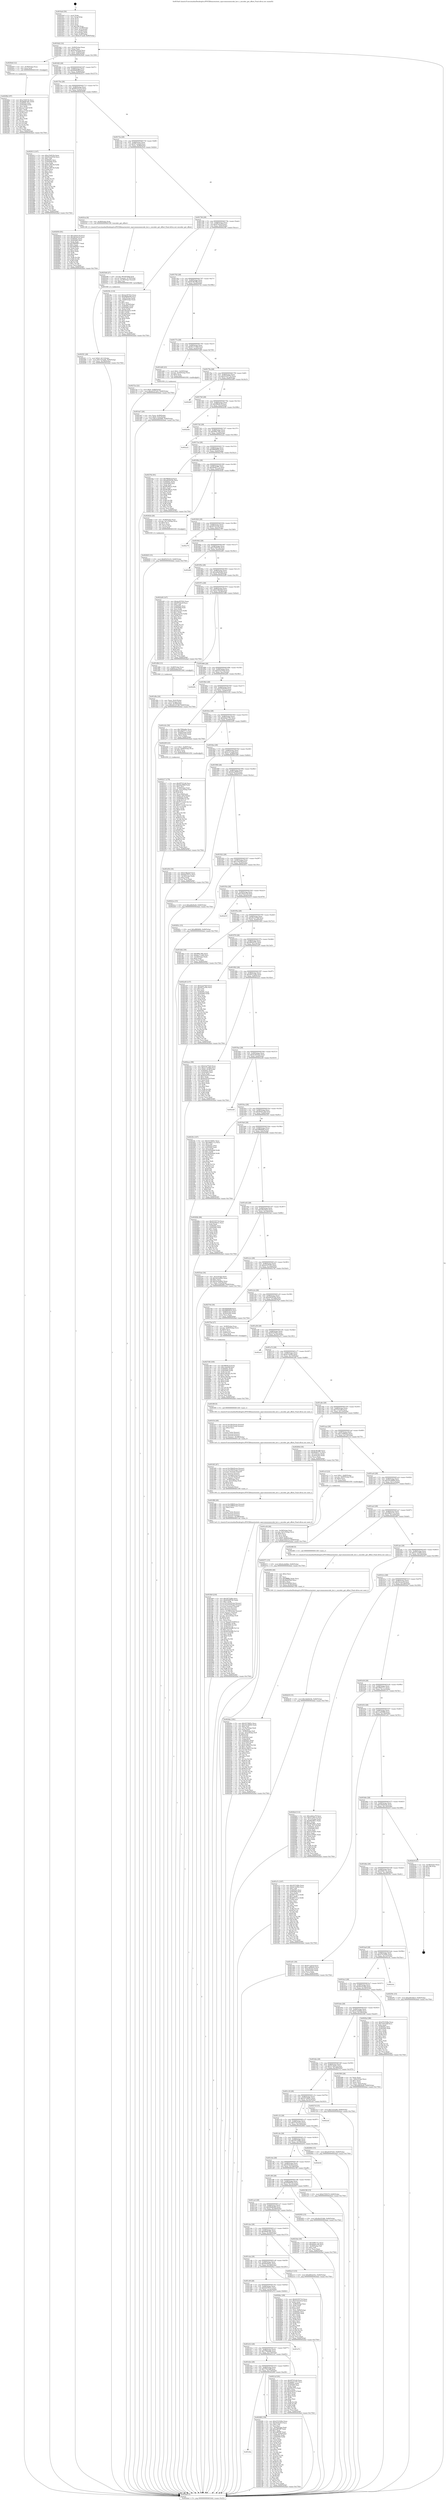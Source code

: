 digraph "0x4016a0" {
  label = "0x4016a0 (/mnt/c/Users/mathe/Desktop/tcc/POCII/binaries/extr_mpvcommonencode_lavc.c_encoder_get_offset_Final-ollvm.out::main(0))"
  labelloc = "t"
  node[shape=record]

  Entry [label="",width=0.3,height=0.3,shape=circle,fillcolor=black,style=filled]
  "0x4016d2" [label="{
     0x4016d2 [32]\l
     | [instrs]\l
     &nbsp;&nbsp;0x4016d2 \<+6\>: mov -0x84(%rbp),%eax\l
     &nbsp;&nbsp;0x4016d8 \<+2\>: mov %eax,%ecx\l
     &nbsp;&nbsp;0x4016da \<+6\>: sub $0x81be055d,%ecx\l
     &nbsp;&nbsp;0x4016e0 \<+6\>: mov %eax,-0x88(%rbp)\l
     &nbsp;&nbsp;0x4016e6 \<+6\>: mov %ecx,-0x8c(%rbp)\l
     &nbsp;&nbsp;0x4016ec \<+6\>: je 00000000004029a6 \<main+0x1306\>\l
  }"]
  "0x4029a6" [label="{
     0x4029a6 [12]\l
     | [instrs]\l
     &nbsp;&nbsp;0x4029a6 \<+4\>: mov -0x58(%rbp),%rax\l
     &nbsp;&nbsp;0x4029aa \<+3\>: mov %rax,%rdi\l
     &nbsp;&nbsp;0x4029ad \<+5\>: call 0000000000401030 \<free@plt\>\l
     | [calls]\l
     &nbsp;&nbsp;0x401030 \{1\} (unknown)\l
  }"]
  "0x4016f2" [label="{
     0x4016f2 [28]\l
     | [instrs]\l
     &nbsp;&nbsp;0x4016f2 \<+5\>: jmp 00000000004016f7 \<main+0x57\>\l
     &nbsp;&nbsp;0x4016f7 \<+6\>: mov -0x88(%rbp),%eax\l
     &nbsp;&nbsp;0x4016fd \<+5\>: sub $0x840f449f,%eax\l
     &nbsp;&nbsp;0x401702 \<+6\>: mov %eax,-0x90(%rbp)\l
     &nbsp;&nbsp;0x401708 \<+6\>: je 0000000000402913 \<main+0x1273\>\l
  }"]
  Exit [label="",width=0.3,height=0.3,shape=circle,fillcolor=black,style=filled,peripheries=2]
  "0x402913" [label="{
     0x402913 [147]\l
     | [instrs]\l
     &nbsp;&nbsp;0x402913 \<+5\>: mov $0xa7b0f15b,%eax\l
     &nbsp;&nbsp;0x402918 \<+5\>: mov $0x81be055d,%ecx\l
     &nbsp;&nbsp;0x40291d \<+2\>: mov $0x1,%dl\l
     &nbsp;&nbsp;0x40291f \<+7\>: mov 0x40505c,%esi\l
     &nbsp;&nbsp;0x402926 \<+7\>: mov 0x405060,%edi\l
     &nbsp;&nbsp;0x40292d \<+3\>: mov %esi,%r8d\l
     &nbsp;&nbsp;0x402930 \<+7\>: add $0x81c89156,%r8d\l
     &nbsp;&nbsp;0x402937 \<+4\>: sub $0x1,%r8d\l
     &nbsp;&nbsp;0x40293b \<+7\>: sub $0x81c89156,%r8d\l
     &nbsp;&nbsp;0x402942 \<+4\>: imul %r8d,%esi\l
     &nbsp;&nbsp;0x402946 \<+3\>: and $0x1,%esi\l
     &nbsp;&nbsp;0x402949 \<+3\>: cmp $0x0,%esi\l
     &nbsp;&nbsp;0x40294c \<+4\>: sete %r9b\l
     &nbsp;&nbsp;0x402950 \<+3\>: cmp $0xa,%edi\l
     &nbsp;&nbsp;0x402953 \<+4\>: setl %r10b\l
     &nbsp;&nbsp;0x402957 \<+3\>: mov %r9b,%r11b\l
     &nbsp;&nbsp;0x40295a \<+4\>: xor $0xff,%r11b\l
     &nbsp;&nbsp;0x40295e \<+3\>: mov %r10b,%bl\l
     &nbsp;&nbsp;0x402961 \<+3\>: xor $0xff,%bl\l
     &nbsp;&nbsp;0x402964 \<+3\>: xor $0x0,%dl\l
     &nbsp;&nbsp;0x402967 \<+3\>: mov %r11b,%r14b\l
     &nbsp;&nbsp;0x40296a \<+4\>: and $0x0,%r14b\l
     &nbsp;&nbsp;0x40296e \<+3\>: and %dl,%r9b\l
     &nbsp;&nbsp;0x402971 \<+3\>: mov %bl,%r15b\l
     &nbsp;&nbsp;0x402974 \<+4\>: and $0x0,%r15b\l
     &nbsp;&nbsp;0x402978 \<+3\>: and %dl,%r10b\l
     &nbsp;&nbsp;0x40297b \<+3\>: or %r9b,%r14b\l
     &nbsp;&nbsp;0x40297e \<+3\>: or %r10b,%r15b\l
     &nbsp;&nbsp;0x402981 \<+3\>: xor %r15b,%r14b\l
     &nbsp;&nbsp;0x402984 \<+3\>: or %bl,%r11b\l
     &nbsp;&nbsp;0x402987 \<+4\>: xor $0xff,%r11b\l
     &nbsp;&nbsp;0x40298b \<+3\>: or $0x0,%dl\l
     &nbsp;&nbsp;0x40298e \<+3\>: and %dl,%r11b\l
     &nbsp;&nbsp;0x402991 \<+3\>: or %r11b,%r14b\l
     &nbsp;&nbsp;0x402994 \<+4\>: test $0x1,%r14b\l
     &nbsp;&nbsp;0x402998 \<+3\>: cmovne %ecx,%eax\l
     &nbsp;&nbsp;0x40299b \<+6\>: mov %eax,-0x84(%rbp)\l
     &nbsp;&nbsp;0x4029a1 \<+5\>: jmp 0000000000402dad \<main+0x170d\>\l
  }"]
  "0x40170e" [label="{
     0x40170e [28]\l
     | [instrs]\l
     &nbsp;&nbsp;0x40170e \<+5\>: jmp 0000000000401713 \<main+0x73\>\l
     &nbsp;&nbsp;0x401713 \<+6\>: mov -0x88(%rbp),%eax\l
     &nbsp;&nbsp;0x401719 \<+5\>: sub $0x85253c53,%eax\l
     &nbsp;&nbsp;0x40171e \<+6\>: mov %eax,-0x94(%rbp)\l
     &nbsp;&nbsp;0x401724 \<+6\>: je 0000000000402654 \<main+0xfb4\>\l
  }"]
  "0x4029b2" [label="{
     0x4029b2 [97]\l
     | [instrs]\l
     &nbsp;&nbsp;0x4029b2 \<+5\>: mov $0xa7b0f15b,%ecx\l
     &nbsp;&nbsp;0x4029b7 \<+5\>: mov $0x68d8146c,%edx\l
     &nbsp;&nbsp;0x4029bc \<+7\>: mov 0x40505c,%esi\l
     &nbsp;&nbsp;0x4029c3 \<+8\>: mov 0x405060,%r8d\l
     &nbsp;&nbsp;0x4029cb \<+3\>: mov %esi,%r9d\l
     &nbsp;&nbsp;0x4029ce \<+7\>: add $0xaca71b6,%r9d\l
     &nbsp;&nbsp;0x4029d5 \<+4\>: sub $0x1,%r9d\l
     &nbsp;&nbsp;0x4029d9 \<+7\>: sub $0xaca71b6,%r9d\l
     &nbsp;&nbsp;0x4029e0 \<+4\>: imul %r9d,%esi\l
     &nbsp;&nbsp;0x4029e4 \<+3\>: and $0x1,%esi\l
     &nbsp;&nbsp;0x4029e7 \<+3\>: cmp $0x0,%esi\l
     &nbsp;&nbsp;0x4029ea \<+4\>: sete %r10b\l
     &nbsp;&nbsp;0x4029ee \<+4\>: cmp $0xa,%r8d\l
     &nbsp;&nbsp;0x4029f2 \<+4\>: setl %r11b\l
     &nbsp;&nbsp;0x4029f6 \<+3\>: mov %r10b,%bl\l
     &nbsp;&nbsp;0x4029f9 \<+3\>: and %r11b,%bl\l
     &nbsp;&nbsp;0x4029fc \<+3\>: xor %r11b,%r10b\l
     &nbsp;&nbsp;0x4029ff \<+3\>: or %r10b,%bl\l
     &nbsp;&nbsp;0x402a02 \<+3\>: test $0x1,%bl\l
     &nbsp;&nbsp;0x402a05 \<+3\>: cmovne %edx,%ecx\l
     &nbsp;&nbsp;0x402a08 \<+6\>: mov %ecx,-0x84(%rbp)\l
     &nbsp;&nbsp;0x402a0e \<+5\>: jmp 0000000000402dad \<main+0x170d\>\l
  }"]
  "0x402654" [label="{
     0x402654 [91]\l
     | [instrs]\l
     &nbsp;&nbsp;0x402654 \<+5\>: mov $0xcdd2ea78,%eax\l
     &nbsp;&nbsp;0x402659 \<+5\>: mov $0x2fe3ae18,%ecx\l
     &nbsp;&nbsp;0x40265e \<+7\>: mov 0x40505c,%edx\l
     &nbsp;&nbsp;0x402665 \<+7\>: mov 0x405060,%esi\l
     &nbsp;&nbsp;0x40266c \<+2\>: mov %edx,%edi\l
     &nbsp;&nbsp;0x40266e \<+6\>: add $0x58909f17,%edi\l
     &nbsp;&nbsp;0x402674 \<+3\>: sub $0x1,%edi\l
     &nbsp;&nbsp;0x402677 \<+6\>: sub $0x58909f17,%edi\l
     &nbsp;&nbsp;0x40267d \<+3\>: imul %edi,%edx\l
     &nbsp;&nbsp;0x402680 \<+3\>: and $0x1,%edx\l
     &nbsp;&nbsp;0x402683 \<+3\>: cmp $0x0,%edx\l
     &nbsp;&nbsp;0x402686 \<+4\>: sete %r8b\l
     &nbsp;&nbsp;0x40268a \<+3\>: cmp $0xa,%esi\l
     &nbsp;&nbsp;0x40268d \<+4\>: setl %r9b\l
     &nbsp;&nbsp;0x402691 \<+3\>: mov %r8b,%r10b\l
     &nbsp;&nbsp;0x402694 \<+3\>: and %r9b,%r10b\l
     &nbsp;&nbsp;0x402697 \<+3\>: xor %r9b,%r8b\l
     &nbsp;&nbsp;0x40269a \<+3\>: or %r8b,%r10b\l
     &nbsp;&nbsp;0x40269d \<+4\>: test $0x1,%r10b\l
     &nbsp;&nbsp;0x4026a1 \<+3\>: cmovne %ecx,%eax\l
     &nbsp;&nbsp;0x4026a4 \<+6\>: mov %eax,-0x84(%rbp)\l
     &nbsp;&nbsp;0x4026aa \<+5\>: jmp 0000000000402dad \<main+0x170d\>\l
  }"]
  "0x40172a" [label="{
     0x40172a [28]\l
     | [instrs]\l
     &nbsp;&nbsp;0x40172a \<+5\>: jmp 000000000040172f \<main+0x8f\>\l
     &nbsp;&nbsp;0x40172f \<+6\>: mov -0x88(%rbp),%eax\l
     &nbsp;&nbsp;0x401735 \<+5\>: sub $0x87c2deef,%eax\l
     &nbsp;&nbsp;0x40173a \<+6\>: mov %eax,-0x98(%rbp)\l
     &nbsp;&nbsp;0x401740 \<+6\>: je 00000000004025cd \<main+0xf2d\>\l
  }"]
  "0x4027d8" [label="{
     0x4027d8 [100]\l
     | [instrs]\l
     &nbsp;&nbsp;0x4027d8 \<+5\>: mov $0x9864fc2f,%edx\l
     &nbsp;&nbsp;0x4027dd \<+5\>: mov $0xc3efa5bf,%esi\l
     &nbsp;&nbsp;0x4027e2 \<+8\>: mov 0x40505c,%r8d\l
     &nbsp;&nbsp;0x4027ea \<+8\>: mov 0x405060,%r9d\l
     &nbsp;&nbsp;0x4027f2 \<+3\>: mov %r8d,%r10d\l
     &nbsp;&nbsp;0x4027f5 \<+7\>: add $0xbc3bb3ba,%r10d\l
     &nbsp;&nbsp;0x4027fc \<+4\>: sub $0x1,%r10d\l
     &nbsp;&nbsp;0x402800 \<+7\>: sub $0xbc3bb3ba,%r10d\l
     &nbsp;&nbsp;0x402807 \<+4\>: imul %r10d,%r8d\l
     &nbsp;&nbsp;0x40280b \<+4\>: and $0x1,%r8d\l
     &nbsp;&nbsp;0x40280f \<+4\>: cmp $0x0,%r8d\l
     &nbsp;&nbsp;0x402813 \<+4\>: sete %r11b\l
     &nbsp;&nbsp;0x402817 \<+4\>: cmp $0xa,%r9d\l
     &nbsp;&nbsp;0x40281b \<+3\>: setl %bl\l
     &nbsp;&nbsp;0x40281e \<+3\>: mov %r11b,%r14b\l
     &nbsp;&nbsp;0x402821 \<+3\>: and %bl,%r14b\l
     &nbsp;&nbsp;0x402824 \<+3\>: xor %bl,%r11b\l
     &nbsp;&nbsp;0x402827 \<+3\>: or %r11b,%r14b\l
     &nbsp;&nbsp;0x40282a \<+4\>: test $0x1,%r14b\l
     &nbsp;&nbsp;0x40282e \<+3\>: cmovne %esi,%edx\l
     &nbsp;&nbsp;0x402831 \<+6\>: mov %edx,-0x84(%rbp)\l
     &nbsp;&nbsp;0x402837 \<+5\>: jmp 0000000000402dad \<main+0x170d\>\l
  }"]
  "0x4025cd" [label="{
     0x4025cd [9]\l
     | [instrs]\l
     &nbsp;&nbsp;0x4025cd \<+4\>: mov -0x58(%rbp),%rdi\l
     &nbsp;&nbsp;0x4025d1 \<+5\>: call 00000000004013f0 \<encoder_get_offset\>\l
     | [calls]\l
     &nbsp;&nbsp;0x4013f0 \{1\} (/mnt/c/Users/mathe/Desktop/tcc/POCII/binaries/extr_mpvcommonencode_lavc.c_encoder_get_offset_Final-ollvm.out::encoder_get_offset)\l
  }"]
  "0x401746" [label="{
     0x401746 [28]\l
     | [instrs]\l
     &nbsp;&nbsp;0x401746 \<+5\>: jmp 000000000040174b \<main+0xab\>\l
     &nbsp;&nbsp;0x40174b \<+6\>: mov -0x88(%rbp),%eax\l
     &nbsp;&nbsp;0x401751 \<+5\>: sub $0x87fc0e3f,%eax\l
     &nbsp;&nbsp;0x401756 \<+6\>: mov %eax,-0x9c(%rbp)\l
     &nbsp;&nbsp;0x40175c \<+6\>: je 000000000040236c \<main+0xccc\>\l
  }"]
  "0x402645" [label="{
     0x402645 [15]\l
     | [instrs]\l
     &nbsp;&nbsp;0x402645 \<+10\>: movl $0x85253c53,-0x84(%rbp)\l
     &nbsp;&nbsp;0x40264f \<+5\>: jmp 0000000000402dad \<main+0x170d\>\l
  }"]
  "0x40236c" [label="{
     0x40236c [114]\l
     | [instrs]\l
     &nbsp;&nbsp;0x40236c \<+5\>: mov $0xda387832,%eax\l
     &nbsp;&nbsp;0x402371 \<+5\>: mov $0x68b8b4f4,%ecx\l
     &nbsp;&nbsp;0x402376 \<+3\>: mov -0x6c(%rbp),%edx\l
     &nbsp;&nbsp;0x402379 \<+3\>: cmp -0x68(%rbp),%edx\l
     &nbsp;&nbsp;0x40237c \<+4\>: setl %sil\l
     &nbsp;&nbsp;0x402380 \<+4\>: and $0x1,%sil\l
     &nbsp;&nbsp;0x402384 \<+4\>: mov %sil,-0x29(%rbp)\l
     &nbsp;&nbsp;0x402388 \<+7\>: mov 0x40505c,%edx\l
     &nbsp;&nbsp;0x40238f \<+7\>: mov 0x405060,%edi\l
     &nbsp;&nbsp;0x402396 \<+3\>: mov %edx,%r8d\l
     &nbsp;&nbsp;0x402399 \<+7\>: add $0xc82a4e5c,%r8d\l
     &nbsp;&nbsp;0x4023a0 \<+4\>: sub $0x1,%r8d\l
     &nbsp;&nbsp;0x4023a4 \<+7\>: sub $0xc82a4e5c,%r8d\l
     &nbsp;&nbsp;0x4023ab \<+4\>: imul %r8d,%edx\l
     &nbsp;&nbsp;0x4023af \<+3\>: and $0x1,%edx\l
     &nbsp;&nbsp;0x4023b2 \<+3\>: cmp $0x0,%edx\l
     &nbsp;&nbsp;0x4023b5 \<+4\>: sete %sil\l
     &nbsp;&nbsp;0x4023b9 \<+3\>: cmp $0xa,%edi\l
     &nbsp;&nbsp;0x4023bc \<+4\>: setl %r9b\l
     &nbsp;&nbsp;0x4023c0 \<+3\>: mov %sil,%r10b\l
     &nbsp;&nbsp;0x4023c3 \<+3\>: and %r9b,%r10b\l
     &nbsp;&nbsp;0x4023c6 \<+3\>: xor %r9b,%sil\l
     &nbsp;&nbsp;0x4023c9 \<+3\>: or %sil,%r10b\l
     &nbsp;&nbsp;0x4023cc \<+4\>: test $0x1,%r10b\l
     &nbsp;&nbsp;0x4023d0 \<+3\>: cmovne %ecx,%eax\l
     &nbsp;&nbsp;0x4023d3 \<+6\>: mov %eax,-0x84(%rbp)\l
     &nbsp;&nbsp;0x4023d9 \<+5\>: jmp 0000000000402dad \<main+0x170d\>\l
  }"]
  "0x401762" [label="{
     0x401762 [28]\l
     | [instrs]\l
     &nbsp;&nbsp;0x401762 \<+5\>: jmp 0000000000401767 \<main+0xc7\>\l
     &nbsp;&nbsp;0x401767 \<+6\>: mov -0x88(%rbp),%eax\l
     &nbsp;&nbsp;0x40176d \<+5\>: sub $0x8c461f80,%eax\l
     &nbsp;&nbsp;0x401772 \<+6\>: mov %eax,-0xa0(%rbp)\l
     &nbsp;&nbsp;0x401778 \<+6\>: je 000000000040272e \<main+0x108e\>\l
  }"]
  "0x4025f1" [label="{
     0x4025f1 [28]\l
     | [instrs]\l
     &nbsp;&nbsp;0x4025f1 \<+7\>: movl $0x0,-0x7c(%rbp)\l
     &nbsp;&nbsp;0x4025f8 \<+10\>: movl $0x7e53a06,-0x84(%rbp)\l
     &nbsp;&nbsp;0x402602 \<+6\>: mov %eax,-0x190(%rbp)\l
     &nbsp;&nbsp;0x402608 \<+5\>: jmp 0000000000402dad \<main+0x170d\>\l
  }"]
  "0x40272e" [label="{
     0x40272e [22]\l
     | [instrs]\l
     &nbsp;&nbsp;0x40272e \<+7\>: movl $0x0,-0x80(%rbp)\l
     &nbsp;&nbsp;0x402735 \<+10\>: movl $0xe0197243,-0x84(%rbp)\l
     &nbsp;&nbsp;0x40273f \<+5\>: jmp 0000000000402dad \<main+0x170d\>\l
  }"]
  "0x40177e" [label="{
     0x40177e [28]\l
     | [instrs]\l
     &nbsp;&nbsp;0x40177e \<+5\>: jmp 0000000000401783 \<main+0xe3\>\l
     &nbsp;&nbsp;0x401783 \<+6\>: mov -0x88(%rbp),%eax\l
     &nbsp;&nbsp;0x401789 \<+5\>: sub $0x8e1714b9,%eax\l
     &nbsp;&nbsp;0x40178e \<+6\>: mov %eax,-0xa4(%rbp)\l
     &nbsp;&nbsp;0x401794 \<+6\>: je 0000000000401dd0 \<main+0x730\>\l
  }"]
  "0x4025d6" [label="{
     0x4025d6 [27]\l
     | [instrs]\l
     &nbsp;&nbsp;0x4025d6 \<+10\>: movabs $0x4030d6,%rdi\l
     &nbsp;&nbsp;0x4025e0 \<+5\>: movsd %xmm0,-0x78(%rbp)\l
     &nbsp;&nbsp;0x4025e5 \<+5\>: movsd -0x78(%rbp),%xmm0\l
     &nbsp;&nbsp;0x4025ea \<+2\>: mov $0x1,%al\l
     &nbsp;&nbsp;0x4025ec \<+5\>: call 0000000000401040 \<printf@plt\>\l
     | [calls]\l
     &nbsp;&nbsp;0x401040 \{1\} (unknown)\l
  }"]
  "0x401dd0" [label="{
     0x401dd0 [23]\l
     | [instrs]\l
     &nbsp;&nbsp;0x401dd0 \<+7\>: movl $0x1,-0x50(%rbp)\l
     &nbsp;&nbsp;0x401dd7 \<+4\>: movslq -0x50(%rbp),%rax\l
     &nbsp;&nbsp;0x401ddb \<+4\>: shl $0x4,%rax\l
     &nbsp;&nbsp;0x401ddf \<+3\>: mov %rax,%rdi\l
     &nbsp;&nbsp;0x401de2 \<+5\>: call 0000000000401050 \<malloc@plt\>\l
     | [calls]\l
     &nbsp;&nbsp;0x401050 \{1\} (unknown)\l
  }"]
  "0x40179a" [label="{
     0x40179a [28]\l
     | [instrs]\l
     &nbsp;&nbsp;0x40179a \<+5\>: jmp 000000000040179f \<main+0xff\>\l
     &nbsp;&nbsp;0x40179f \<+6\>: mov -0x88(%rbp),%eax\l
     &nbsp;&nbsp;0x4017a5 \<+5\>: sub $0x93355716,%eax\l
     &nbsp;&nbsp;0x4017aa \<+6\>: mov %eax,-0xa8(%rbp)\l
     &nbsp;&nbsp;0x4017b0 \<+6\>: je 0000000000402d65 \<main+0x16c5\>\l
  }"]
  "0x4024bc" [label="{
     0x4024bc [181]\l
     | [instrs]\l
     &nbsp;&nbsp;0x4024bc \<+5\>: mov $0x5272845c,%ecx\l
     &nbsp;&nbsp;0x4024c1 \<+5\>: mov $0x241dd064,%edx\l
     &nbsp;&nbsp;0x4024c6 \<+3\>: mov $0x1,%sil\l
     &nbsp;&nbsp;0x4024c9 \<+6\>: mov -0x18c(%rbp),%edi\l
     &nbsp;&nbsp;0x4024cf \<+3\>: imul %eax,%edi\l
     &nbsp;&nbsp;0x4024d2 \<+4\>: mov -0x58(%rbp),%r8\l
     &nbsp;&nbsp;0x4024d6 \<+4\>: movslq -0x5c(%rbp),%r9\l
     &nbsp;&nbsp;0x4024da \<+4\>: shl $0x4,%r9\l
     &nbsp;&nbsp;0x4024de \<+3\>: add %r9,%r8\l
     &nbsp;&nbsp;0x4024e1 \<+4\>: mov 0x8(%r8),%r8\l
     &nbsp;&nbsp;0x4024e5 \<+3\>: mov %edi,(%r8)\l
     &nbsp;&nbsp;0x4024e8 \<+7\>: mov 0x40505c,%eax\l
     &nbsp;&nbsp;0x4024ef \<+7\>: mov 0x405060,%edi\l
     &nbsp;&nbsp;0x4024f6 \<+3\>: mov %eax,%r10d\l
     &nbsp;&nbsp;0x4024f9 \<+7\>: sub $0x2c18fd1f,%r10d\l
     &nbsp;&nbsp;0x402500 \<+4\>: sub $0x1,%r10d\l
     &nbsp;&nbsp;0x402504 \<+7\>: add $0x2c18fd1f,%r10d\l
     &nbsp;&nbsp;0x40250b \<+4\>: imul %r10d,%eax\l
     &nbsp;&nbsp;0x40250f \<+3\>: and $0x1,%eax\l
     &nbsp;&nbsp;0x402512 \<+3\>: cmp $0x0,%eax\l
     &nbsp;&nbsp;0x402515 \<+4\>: sete %r11b\l
     &nbsp;&nbsp;0x402519 \<+3\>: cmp $0xa,%edi\l
     &nbsp;&nbsp;0x40251c \<+3\>: setl %bl\l
     &nbsp;&nbsp;0x40251f \<+3\>: mov %r11b,%r14b\l
     &nbsp;&nbsp;0x402522 \<+4\>: xor $0xff,%r14b\l
     &nbsp;&nbsp;0x402526 \<+3\>: mov %bl,%r15b\l
     &nbsp;&nbsp;0x402529 \<+4\>: xor $0xff,%r15b\l
     &nbsp;&nbsp;0x40252d \<+4\>: xor $0x1,%sil\l
     &nbsp;&nbsp;0x402531 \<+3\>: mov %r14b,%r12b\l
     &nbsp;&nbsp;0x402534 \<+4\>: and $0xff,%r12b\l
     &nbsp;&nbsp;0x402538 \<+3\>: and %sil,%r11b\l
     &nbsp;&nbsp;0x40253b \<+3\>: mov %r15b,%r13b\l
     &nbsp;&nbsp;0x40253e \<+4\>: and $0xff,%r13b\l
     &nbsp;&nbsp;0x402542 \<+3\>: and %sil,%bl\l
     &nbsp;&nbsp;0x402545 \<+3\>: or %r11b,%r12b\l
     &nbsp;&nbsp;0x402548 \<+3\>: or %bl,%r13b\l
     &nbsp;&nbsp;0x40254b \<+3\>: xor %r13b,%r12b\l
     &nbsp;&nbsp;0x40254e \<+3\>: or %r15b,%r14b\l
     &nbsp;&nbsp;0x402551 \<+4\>: xor $0xff,%r14b\l
     &nbsp;&nbsp;0x402555 \<+4\>: or $0x1,%sil\l
     &nbsp;&nbsp;0x402559 \<+3\>: and %sil,%r14b\l
     &nbsp;&nbsp;0x40255c \<+3\>: or %r14b,%r12b\l
     &nbsp;&nbsp;0x40255f \<+4\>: test $0x1,%r12b\l
     &nbsp;&nbsp;0x402563 \<+3\>: cmovne %edx,%ecx\l
     &nbsp;&nbsp;0x402566 \<+6\>: mov %ecx,-0x84(%rbp)\l
     &nbsp;&nbsp;0x40256c \<+5\>: jmp 0000000000402dad \<main+0x170d\>\l
  }"]
  "0x402d65" [label="{
     0x402d65\l
  }", style=dashed]
  "0x4017b6" [label="{
     0x4017b6 [28]\l
     | [instrs]\l
     &nbsp;&nbsp;0x4017b6 \<+5\>: jmp 00000000004017bb \<main+0x11b\>\l
     &nbsp;&nbsp;0x4017bb \<+6\>: mov -0x88(%rbp),%eax\l
     &nbsp;&nbsp;0x4017c1 \<+5\>: sub $0x9864fc2f,%eax\l
     &nbsp;&nbsp;0x4017c6 \<+6\>: mov %eax,-0xac(%rbp)\l
     &nbsp;&nbsp;0x4017cc \<+6\>: je 0000000000402d3b \<main+0x169b\>\l
  }"]
  "0x402494" [label="{
     0x402494 [40]\l
     | [instrs]\l
     &nbsp;&nbsp;0x402494 \<+5\>: mov $0x2,%ecx\l
     &nbsp;&nbsp;0x402499 \<+1\>: cltd\l
     &nbsp;&nbsp;0x40249a \<+2\>: idiv %ecx\l
     &nbsp;&nbsp;0x40249c \<+6\>: imul $0xfffffffe,%edx,%ecx\l
     &nbsp;&nbsp;0x4024a2 \<+6\>: sub $0x4fa9d5b0,%ecx\l
     &nbsp;&nbsp;0x4024a8 \<+3\>: add $0x1,%ecx\l
     &nbsp;&nbsp;0x4024ab \<+6\>: add $0x4fa9d5b0,%ecx\l
     &nbsp;&nbsp;0x4024b1 \<+6\>: mov %ecx,-0x18c(%rbp)\l
     &nbsp;&nbsp;0x4024b7 \<+5\>: call 0000000000401160 \<next_i\>\l
     | [calls]\l
     &nbsp;&nbsp;0x401160 \{1\} (/mnt/c/Users/mathe/Desktop/tcc/POCII/binaries/extr_mpvcommonencode_lavc.c_encoder_get_offset_Final-ollvm.out::next_i)\l
  }"]
  "0x402d3b" [label="{
     0x402d3b\l
  }", style=dashed]
  "0x4017d2" [label="{
     0x4017d2 [28]\l
     | [instrs]\l
     &nbsp;&nbsp;0x4017d2 \<+5\>: jmp 00000000004017d7 \<main+0x137\>\l
     &nbsp;&nbsp;0x4017d7 \<+6\>: mov -0x88(%rbp),%eax\l
     &nbsp;&nbsp;0x4017dd \<+5\>: sub $0x989c7f6e,%eax\l
     &nbsp;&nbsp;0x4017e2 \<+6\>: mov %eax,-0xb0(%rbp)\l
     &nbsp;&nbsp;0x4017e8 \<+6\>: je 0000000000402a22 \<main+0x1382\>\l
  }"]
  "0x402217" [label="{
     0x402217 [179]\l
     | [instrs]\l
     &nbsp;&nbsp;0x402217 \<+5\>: mov $0x9f7031d4,%ecx\l
     &nbsp;&nbsp;0x40221c \<+5\>: mov $0xbfea99df,%edx\l
     &nbsp;&nbsp;0x402221 \<+3\>: mov $0x1,%sil\l
     &nbsp;&nbsp;0x402224 \<+4\>: mov -0x58(%rbp),%rdi\l
     &nbsp;&nbsp;0x402228 \<+4\>: movslq -0x5c(%rbp),%r8\l
     &nbsp;&nbsp;0x40222c \<+4\>: shl $0x4,%r8\l
     &nbsp;&nbsp;0x402230 \<+3\>: add %r8,%rdi\l
     &nbsp;&nbsp;0x402233 \<+4\>: mov %rax,0x8(%rdi)\l
     &nbsp;&nbsp;0x402237 \<+7\>: movl $0x0,-0x6c(%rbp)\l
     &nbsp;&nbsp;0x40223e \<+8\>: mov 0x40505c,%r9d\l
     &nbsp;&nbsp;0x402246 \<+8\>: mov 0x405060,%r10d\l
     &nbsp;&nbsp;0x40224e \<+3\>: mov %r9d,%r11d\l
     &nbsp;&nbsp;0x402251 \<+7\>: add $0x97112cb3,%r11d\l
     &nbsp;&nbsp;0x402258 \<+4\>: sub $0x1,%r11d\l
     &nbsp;&nbsp;0x40225c \<+7\>: sub $0x97112cb3,%r11d\l
     &nbsp;&nbsp;0x402263 \<+4\>: imul %r11d,%r9d\l
     &nbsp;&nbsp;0x402267 \<+4\>: and $0x1,%r9d\l
     &nbsp;&nbsp;0x40226b \<+4\>: cmp $0x0,%r9d\l
     &nbsp;&nbsp;0x40226f \<+3\>: sete %bl\l
     &nbsp;&nbsp;0x402272 \<+4\>: cmp $0xa,%r10d\l
     &nbsp;&nbsp;0x402276 \<+4\>: setl %r14b\l
     &nbsp;&nbsp;0x40227a \<+3\>: mov %bl,%r15b\l
     &nbsp;&nbsp;0x40227d \<+4\>: xor $0xff,%r15b\l
     &nbsp;&nbsp;0x402281 \<+3\>: mov %r14b,%r12b\l
     &nbsp;&nbsp;0x402284 \<+4\>: xor $0xff,%r12b\l
     &nbsp;&nbsp;0x402288 \<+4\>: xor $0x1,%sil\l
     &nbsp;&nbsp;0x40228c \<+3\>: mov %r15b,%r13b\l
     &nbsp;&nbsp;0x40228f \<+4\>: and $0xff,%r13b\l
     &nbsp;&nbsp;0x402293 \<+3\>: and %sil,%bl\l
     &nbsp;&nbsp;0x402296 \<+3\>: mov %r12b,%al\l
     &nbsp;&nbsp;0x402299 \<+2\>: and $0xff,%al\l
     &nbsp;&nbsp;0x40229b \<+3\>: and %sil,%r14b\l
     &nbsp;&nbsp;0x40229e \<+3\>: or %bl,%r13b\l
     &nbsp;&nbsp;0x4022a1 \<+3\>: or %r14b,%al\l
     &nbsp;&nbsp;0x4022a4 \<+3\>: xor %al,%r13b\l
     &nbsp;&nbsp;0x4022a7 \<+3\>: or %r12b,%r15b\l
     &nbsp;&nbsp;0x4022aa \<+4\>: xor $0xff,%r15b\l
     &nbsp;&nbsp;0x4022ae \<+4\>: or $0x1,%sil\l
     &nbsp;&nbsp;0x4022b2 \<+3\>: and %sil,%r15b\l
     &nbsp;&nbsp;0x4022b5 \<+3\>: or %r15b,%r13b\l
     &nbsp;&nbsp;0x4022b8 \<+4\>: test $0x1,%r13b\l
     &nbsp;&nbsp;0x4022bc \<+3\>: cmovne %edx,%ecx\l
     &nbsp;&nbsp;0x4022bf \<+6\>: mov %ecx,-0x84(%rbp)\l
     &nbsp;&nbsp;0x4022c5 \<+5\>: jmp 0000000000402dad \<main+0x170d\>\l
  }"]
  "0x402a22" [label="{
     0x402a22\l
  }", style=dashed]
  "0x4017ee" [label="{
     0x4017ee [28]\l
     | [instrs]\l
     &nbsp;&nbsp;0x4017ee \<+5\>: jmp 00000000004017f3 \<main+0x153\>\l
     &nbsp;&nbsp;0x4017f3 \<+6\>: mov -0x88(%rbp),%eax\l
     &nbsp;&nbsp;0x4017f9 \<+5\>: sub $0x98f90850,%eax\l
     &nbsp;&nbsp;0x4017fe \<+6\>: mov %eax,-0xb4(%rbp)\l
     &nbsp;&nbsp;0x401804 \<+6\>: je 0000000000402762 \<main+0x10c2\>\l
  }"]
  "0x401d4a" [label="{
     0x401d4a\l
  }", style=dashed]
  "0x402762" [label="{
     0x402762 [91]\l
     | [instrs]\l
     &nbsp;&nbsp;0x402762 \<+5\>: mov $0x9864fc2f,%eax\l
     &nbsp;&nbsp;0x402767 \<+5\>: mov $0xe693610b,%ecx\l
     &nbsp;&nbsp;0x40276c \<+7\>: mov 0x40505c,%edx\l
     &nbsp;&nbsp;0x402773 \<+7\>: mov 0x405060,%esi\l
     &nbsp;&nbsp;0x40277a \<+2\>: mov %edx,%edi\l
     &nbsp;&nbsp;0x40277c \<+6\>: sub $0xf9188cea,%edi\l
     &nbsp;&nbsp;0x402782 \<+3\>: sub $0x1,%edi\l
     &nbsp;&nbsp;0x402785 \<+6\>: add $0xf9188cea,%edi\l
     &nbsp;&nbsp;0x40278b \<+3\>: imul %edi,%edx\l
     &nbsp;&nbsp;0x40278e \<+3\>: and $0x1,%edx\l
     &nbsp;&nbsp;0x402791 \<+3\>: cmp $0x0,%edx\l
     &nbsp;&nbsp;0x402794 \<+4\>: sete %r8b\l
     &nbsp;&nbsp;0x402798 \<+3\>: cmp $0xa,%esi\l
     &nbsp;&nbsp;0x40279b \<+4\>: setl %r9b\l
     &nbsp;&nbsp;0x40279f \<+3\>: mov %r8b,%r10b\l
     &nbsp;&nbsp;0x4027a2 \<+3\>: and %r9b,%r10b\l
     &nbsp;&nbsp;0x4027a5 \<+3\>: xor %r9b,%r8b\l
     &nbsp;&nbsp;0x4027a8 \<+3\>: or %r8b,%r10b\l
     &nbsp;&nbsp;0x4027ab \<+4\>: test $0x1,%r10b\l
     &nbsp;&nbsp;0x4027af \<+3\>: cmovne %ecx,%eax\l
     &nbsp;&nbsp;0x4027b2 \<+6\>: mov %eax,-0x84(%rbp)\l
     &nbsp;&nbsp;0x4027b8 \<+5\>: jmp 0000000000402dad \<main+0x170d\>\l
  }"]
  "0x40180a" [label="{
     0x40180a [28]\l
     | [instrs]\l
     &nbsp;&nbsp;0x40180a \<+5\>: jmp 000000000040180f \<main+0x16f\>\l
     &nbsp;&nbsp;0x40180f \<+6\>: mov -0x88(%rbp),%eax\l
     &nbsp;&nbsp;0x401815 \<+5\>: sub $0x9b46377a,%eax\l
     &nbsp;&nbsp;0x40181a \<+6\>: mov %eax,-0xb8(%rbp)\l
     &nbsp;&nbsp;0x401820 \<+6\>: je 000000000040262b \<main+0xf8b\>\l
  }"]
  "0x4020f8" [label="{
     0x4020f8 [158]\l
     | [instrs]\l
     &nbsp;&nbsp;0x4020f8 \<+5\>: mov $0x4701928e,%eax\l
     &nbsp;&nbsp;0x4020fd \<+5\>: mov $0x5f34c819,%ecx\l
     &nbsp;&nbsp;0x402102 \<+2\>: mov $0x1,%dl\l
     &nbsp;&nbsp;0x402104 \<+2\>: xor %esi,%esi\l
     &nbsp;&nbsp;0x402106 \<+3\>: mov -0x64(%rbp),%edi\l
     &nbsp;&nbsp;0x402109 \<+6\>: add $0xedf03ff7,%edi\l
     &nbsp;&nbsp;0x40210f \<+3\>: add $0x1,%edi\l
     &nbsp;&nbsp;0x402112 \<+6\>: sub $0xedf03ff7,%edi\l
     &nbsp;&nbsp;0x402118 \<+3\>: mov %edi,-0x64(%rbp)\l
     &nbsp;&nbsp;0x40211b \<+7\>: mov 0x40505c,%edi\l
     &nbsp;&nbsp;0x402122 \<+8\>: mov 0x405060,%r8d\l
     &nbsp;&nbsp;0x40212a \<+3\>: sub $0x1,%esi\l
     &nbsp;&nbsp;0x40212d \<+3\>: mov %edi,%r9d\l
     &nbsp;&nbsp;0x402130 \<+3\>: add %esi,%r9d\l
     &nbsp;&nbsp;0x402133 \<+4\>: imul %r9d,%edi\l
     &nbsp;&nbsp;0x402137 \<+3\>: and $0x1,%edi\l
     &nbsp;&nbsp;0x40213a \<+3\>: cmp $0x0,%edi\l
     &nbsp;&nbsp;0x40213d \<+4\>: sete %r10b\l
     &nbsp;&nbsp;0x402141 \<+4\>: cmp $0xa,%r8d\l
     &nbsp;&nbsp;0x402145 \<+4\>: setl %r11b\l
     &nbsp;&nbsp;0x402149 \<+3\>: mov %r10b,%bl\l
     &nbsp;&nbsp;0x40214c \<+3\>: xor $0xff,%bl\l
     &nbsp;&nbsp;0x40214f \<+3\>: mov %r11b,%r14b\l
     &nbsp;&nbsp;0x402152 \<+4\>: xor $0xff,%r14b\l
     &nbsp;&nbsp;0x402156 \<+3\>: xor $0x1,%dl\l
     &nbsp;&nbsp;0x402159 \<+3\>: mov %bl,%r15b\l
     &nbsp;&nbsp;0x40215c \<+4\>: and $0xff,%r15b\l
     &nbsp;&nbsp;0x402160 \<+3\>: and %dl,%r10b\l
     &nbsp;&nbsp;0x402163 \<+3\>: mov %r14b,%r12b\l
     &nbsp;&nbsp;0x402166 \<+4\>: and $0xff,%r12b\l
     &nbsp;&nbsp;0x40216a \<+3\>: and %dl,%r11b\l
     &nbsp;&nbsp;0x40216d \<+3\>: or %r10b,%r15b\l
     &nbsp;&nbsp;0x402170 \<+3\>: or %r11b,%r12b\l
     &nbsp;&nbsp;0x402173 \<+3\>: xor %r12b,%r15b\l
     &nbsp;&nbsp;0x402176 \<+3\>: or %r14b,%bl\l
     &nbsp;&nbsp;0x402179 \<+3\>: xor $0xff,%bl\l
     &nbsp;&nbsp;0x40217c \<+3\>: or $0x1,%dl\l
     &nbsp;&nbsp;0x40217f \<+2\>: and %dl,%bl\l
     &nbsp;&nbsp;0x402181 \<+3\>: or %bl,%r15b\l
     &nbsp;&nbsp;0x402184 \<+4\>: test $0x1,%r15b\l
     &nbsp;&nbsp;0x402188 \<+3\>: cmovne %ecx,%eax\l
     &nbsp;&nbsp;0x40218b \<+6\>: mov %eax,-0x84(%rbp)\l
     &nbsp;&nbsp;0x402191 \<+5\>: jmp 0000000000402dad \<main+0x170d\>\l
  }"]
  "0x40262b" [label="{
     0x40262b [26]\l
     | [instrs]\l
     &nbsp;&nbsp;0x40262b \<+4\>: mov -0x58(%rbp),%rax\l
     &nbsp;&nbsp;0x40262f \<+4\>: movslq -0x7c(%rbp),%rcx\l
     &nbsp;&nbsp;0x402633 \<+4\>: shl $0x4,%rcx\l
     &nbsp;&nbsp;0x402637 \<+3\>: add %rcx,%rax\l
     &nbsp;&nbsp;0x40263a \<+3\>: mov (%rax),%rax\l
     &nbsp;&nbsp;0x40263d \<+3\>: mov %rax,%rdi\l
     &nbsp;&nbsp;0x402640 \<+5\>: call 0000000000401030 \<free@plt\>\l
     | [calls]\l
     &nbsp;&nbsp;0x401030 \{1\} (unknown)\l
  }"]
  "0x401826" [label="{
     0x401826 [28]\l
     | [instrs]\l
     &nbsp;&nbsp;0x401826 \<+5\>: jmp 000000000040182b \<main+0x18b\>\l
     &nbsp;&nbsp;0x40182b \<+6\>: mov -0x88(%rbp),%eax\l
     &nbsp;&nbsp;0x401831 \<+5\>: sub $0x9f7031d4,%eax\l
     &nbsp;&nbsp;0x401836 \<+6\>: mov %eax,-0xbc(%rbp)\l
     &nbsp;&nbsp;0x40183c \<+6\>: je 0000000000402c70 \<main+0x15d0\>\l
  }"]
  "0x401d2e" [label="{
     0x401d2e [28]\l
     | [instrs]\l
     &nbsp;&nbsp;0x401d2e \<+5\>: jmp 0000000000401d33 \<main+0x693\>\l
     &nbsp;&nbsp;0x401d33 \<+6\>: mov -0x88(%rbp),%eax\l
     &nbsp;&nbsp;0x401d39 \<+5\>: sub $0x7f3b3a8f,%eax\l
     &nbsp;&nbsp;0x401d3e \<+6\>: mov %eax,-0x174(%rbp)\l
     &nbsp;&nbsp;0x401d44 \<+6\>: je 00000000004020f8 \<main+0xa58\>\l
  }"]
  "0x402c70" [label="{
     0x402c70\l
  }", style=dashed]
  "0x401842" [label="{
     0x401842 [28]\l
     | [instrs]\l
     &nbsp;&nbsp;0x401842 \<+5\>: jmp 0000000000401847 \<main+0x1a7\>\l
     &nbsp;&nbsp;0x401847 \<+6\>: mov -0x88(%rbp),%eax\l
     &nbsp;&nbsp;0x40184d \<+5\>: sub $0xa7b0f15b,%eax\l
     &nbsp;&nbsp;0x401852 \<+6\>: mov %eax,-0xc0(%rbp)\l
     &nbsp;&nbsp;0x401858 \<+6\>: je 0000000000402d81 \<main+0x16e1\>\l
  }"]
  "0x4021a5" [label="{
     0x4021a5 [91]\l
     | [instrs]\l
     &nbsp;&nbsp;0x4021a5 \<+5\>: mov $0x9f7031d4,%eax\l
     &nbsp;&nbsp;0x4021aa \<+5\>: mov $0xbbbb1701,%ecx\l
     &nbsp;&nbsp;0x4021af \<+7\>: mov 0x40505c,%edx\l
     &nbsp;&nbsp;0x4021b6 \<+7\>: mov 0x405060,%esi\l
     &nbsp;&nbsp;0x4021bd \<+2\>: mov %edx,%edi\l
     &nbsp;&nbsp;0x4021bf \<+6\>: sub $0x939cf572,%edi\l
     &nbsp;&nbsp;0x4021c5 \<+3\>: sub $0x1,%edi\l
     &nbsp;&nbsp;0x4021c8 \<+6\>: add $0x939cf572,%edi\l
     &nbsp;&nbsp;0x4021ce \<+3\>: imul %edi,%edx\l
     &nbsp;&nbsp;0x4021d1 \<+3\>: and $0x1,%edx\l
     &nbsp;&nbsp;0x4021d4 \<+3\>: cmp $0x0,%edx\l
     &nbsp;&nbsp;0x4021d7 \<+4\>: sete %r8b\l
     &nbsp;&nbsp;0x4021db \<+3\>: cmp $0xa,%esi\l
     &nbsp;&nbsp;0x4021de \<+4\>: setl %r9b\l
     &nbsp;&nbsp;0x4021e2 \<+3\>: mov %r8b,%r10b\l
     &nbsp;&nbsp;0x4021e5 \<+3\>: and %r9b,%r10b\l
     &nbsp;&nbsp;0x4021e8 \<+3\>: xor %r9b,%r8b\l
     &nbsp;&nbsp;0x4021eb \<+3\>: or %r8b,%r10b\l
     &nbsp;&nbsp;0x4021ee \<+4\>: test $0x1,%r10b\l
     &nbsp;&nbsp;0x4021f2 \<+3\>: cmovne %ecx,%eax\l
     &nbsp;&nbsp;0x4021f5 \<+6\>: mov %eax,-0x84(%rbp)\l
     &nbsp;&nbsp;0x4021fb \<+5\>: jmp 0000000000402dad \<main+0x170d\>\l
  }"]
  "0x402d81" [label="{
     0x402d81\l
  }", style=dashed]
  "0x40185e" [label="{
     0x40185e [28]\l
     | [instrs]\l
     &nbsp;&nbsp;0x40185e \<+5\>: jmp 0000000000401863 \<main+0x1c3\>\l
     &nbsp;&nbsp;0x401863 \<+6\>: mov -0x88(%rbp),%eax\l
     &nbsp;&nbsp;0x401869 \<+5\>: sub $0xab8e9ed4,%eax\l
     &nbsp;&nbsp;0x40186e \<+6\>: mov %eax,-0xc4(%rbp)\l
     &nbsp;&nbsp;0x401874 \<+6\>: je 00000000004022d9 \<main+0xc39\>\l
  }"]
  "0x401d12" [label="{
     0x401d12 [28]\l
     | [instrs]\l
     &nbsp;&nbsp;0x401d12 \<+5\>: jmp 0000000000401d17 \<main+0x677\>\l
     &nbsp;&nbsp;0x401d17 \<+6\>: mov -0x88(%rbp),%eax\l
     &nbsp;&nbsp;0x401d1d \<+5\>: sub $0x799dafde,%eax\l
     &nbsp;&nbsp;0x401d22 \<+6\>: mov %eax,-0x170(%rbp)\l
     &nbsp;&nbsp;0x401d28 \<+6\>: je 00000000004021a5 \<main+0xb05\>\l
  }"]
  "0x4022d9" [label="{
     0x4022d9 [147]\l
     | [instrs]\l
     &nbsp;&nbsp;0x4022d9 \<+5\>: mov $0xda387832,%eax\l
     &nbsp;&nbsp;0x4022de \<+5\>: mov $0x87fc0e3f,%ecx\l
     &nbsp;&nbsp;0x4022e3 \<+2\>: mov $0x1,%dl\l
     &nbsp;&nbsp;0x4022e5 \<+7\>: mov 0x40505c,%esi\l
     &nbsp;&nbsp;0x4022ec \<+7\>: mov 0x405060,%edi\l
     &nbsp;&nbsp;0x4022f3 \<+3\>: mov %esi,%r8d\l
     &nbsp;&nbsp;0x4022f6 \<+7\>: add $0xe4a2c03,%r8d\l
     &nbsp;&nbsp;0x4022fd \<+4\>: sub $0x1,%r8d\l
     &nbsp;&nbsp;0x402301 \<+7\>: sub $0xe4a2c03,%r8d\l
     &nbsp;&nbsp;0x402308 \<+4\>: imul %r8d,%esi\l
     &nbsp;&nbsp;0x40230c \<+3\>: and $0x1,%esi\l
     &nbsp;&nbsp;0x40230f \<+3\>: cmp $0x0,%esi\l
     &nbsp;&nbsp;0x402312 \<+4\>: sete %r9b\l
     &nbsp;&nbsp;0x402316 \<+3\>: cmp $0xa,%edi\l
     &nbsp;&nbsp;0x402319 \<+4\>: setl %r10b\l
     &nbsp;&nbsp;0x40231d \<+3\>: mov %r9b,%r11b\l
     &nbsp;&nbsp;0x402320 \<+4\>: xor $0xff,%r11b\l
     &nbsp;&nbsp;0x402324 \<+3\>: mov %r10b,%bl\l
     &nbsp;&nbsp;0x402327 \<+3\>: xor $0xff,%bl\l
     &nbsp;&nbsp;0x40232a \<+3\>: xor $0x0,%dl\l
     &nbsp;&nbsp;0x40232d \<+3\>: mov %r11b,%r14b\l
     &nbsp;&nbsp;0x402330 \<+4\>: and $0x0,%r14b\l
     &nbsp;&nbsp;0x402334 \<+3\>: and %dl,%r9b\l
     &nbsp;&nbsp;0x402337 \<+3\>: mov %bl,%r15b\l
     &nbsp;&nbsp;0x40233a \<+4\>: and $0x0,%r15b\l
     &nbsp;&nbsp;0x40233e \<+3\>: and %dl,%r10b\l
     &nbsp;&nbsp;0x402341 \<+3\>: or %r9b,%r14b\l
     &nbsp;&nbsp;0x402344 \<+3\>: or %r10b,%r15b\l
     &nbsp;&nbsp;0x402347 \<+3\>: xor %r15b,%r14b\l
     &nbsp;&nbsp;0x40234a \<+3\>: or %bl,%r11b\l
     &nbsp;&nbsp;0x40234d \<+4\>: xor $0xff,%r11b\l
     &nbsp;&nbsp;0x402351 \<+3\>: or $0x0,%dl\l
     &nbsp;&nbsp;0x402354 \<+3\>: and %dl,%r11b\l
     &nbsp;&nbsp;0x402357 \<+3\>: or %r11b,%r14b\l
     &nbsp;&nbsp;0x40235a \<+4\>: test $0x1,%r14b\l
     &nbsp;&nbsp;0x40235e \<+3\>: cmovne %ecx,%eax\l
     &nbsp;&nbsp;0x402361 \<+6\>: mov %eax,-0x84(%rbp)\l
     &nbsp;&nbsp;0x402367 \<+5\>: jmp 0000000000402dad \<main+0x170d\>\l
  }"]
  "0x40187a" [label="{
     0x40187a [28]\l
     | [instrs]\l
     &nbsp;&nbsp;0x40187a \<+5\>: jmp 000000000040187f \<main+0x1df\>\l
     &nbsp;&nbsp;0x40187f \<+6\>: mov -0x88(%rbp),%eax\l
     &nbsp;&nbsp;0x401885 \<+5\>: sub $0xb186afa9,%eax\l
     &nbsp;&nbsp;0x40188a \<+6\>: mov %eax,-0xc8(%rbp)\l
     &nbsp;&nbsp;0x401890 \<+6\>: je 0000000000401d8d \<main+0x6ed\>\l
  }"]
  "0x401d72" [label="{
     0x401d72\l
  }", style=dashed]
  "0x401d8d" [label="{
     0x401d8d [13]\l
     | [instrs]\l
     &nbsp;&nbsp;0x401d8d \<+4\>: mov -0x48(%rbp),%rax\l
     &nbsp;&nbsp;0x401d91 \<+4\>: mov 0x8(%rax),%rdi\l
     &nbsp;&nbsp;0x401d95 \<+5\>: call 0000000000401060 \<atoi@plt\>\l
     | [calls]\l
     &nbsp;&nbsp;0x401060 \{1\} (unknown)\l
  }"]
  "0x401896" [label="{
     0x401896 [28]\l
     | [instrs]\l
     &nbsp;&nbsp;0x401896 \<+5\>: jmp 000000000040189b \<main+0x1fb\>\l
     &nbsp;&nbsp;0x40189b \<+6\>: mov -0x88(%rbp),%eax\l
     &nbsp;&nbsp;0x4018a1 \<+5\>: sub $0xb3a576e0,%eax\l
     &nbsp;&nbsp;0x4018a6 \<+6\>: mov %eax,-0xcc(%rbp)\l
     &nbsp;&nbsp;0x4018ac \<+6\>: je 0000000000402d9c \<main+0x16fc\>\l
  }"]
  "0x401cf6" [label="{
     0x401cf6 [28]\l
     | [instrs]\l
     &nbsp;&nbsp;0x401cf6 \<+5\>: jmp 0000000000401cfb \<main+0x65b\>\l
     &nbsp;&nbsp;0x401cfb \<+6\>: mov -0x88(%rbp),%eax\l
     &nbsp;&nbsp;0x401d01 \<+5\>: sub $0x6e07813c,%eax\l
     &nbsp;&nbsp;0x401d06 \<+6\>: mov %eax,-0x16c(%rbp)\l
     &nbsp;&nbsp;0x401d0c \<+6\>: je 0000000000401d72 \<main+0x6d2\>\l
  }"]
  "0x402d9c" [label="{
     0x402d9c\l
  }", style=dashed]
  "0x4018b2" [label="{
     0x4018b2 [28]\l
     | [instrs]\l
     &nbsp;&nbsp;0x4018b2 \<+5\>: jmp 00000000004018b7 \<main+0x217\>\l
     &nbsp;&nbsp;0x4018b7 \<+6\>: mov -0x88(%rbp),%eax\l
     &nbsp;&nbsp;0x4018bd \<+5\>: sub $0xb705037f,%eax\l
     &nbsp;&nbsp;0x4018c2 \<+6\>: mov %eax,-0xd0(%rbp)\l
     &nbsp;&nbsp;0x4018c8 \<+6\>: je 0000000000401e5e \<main+0x7be\>\l
  }"]
  "0x4028a1" [label="{
     0x4028a1 [99]\l
     | [instrs]\l
     &nbsp;&nbsp;0x4028a1 \<+5\>: mov $0x93355716,%eax\l
     &nbsp;&nbsp;0x4028a6 \<+5\>: mov $0x57d2161d,%ecx\l
     &nbsp;&nbsp;0x4028ab \<+2\>: xor %edx,%edx\l
     &nbsp;&nbsp;0x4028ad \<+3\>: mov -0x80(%rbp),%esi\l
     &nbsp;&nbsp;0x4028b0 \<+2\>: mov %edx,%edi\l
     &nbsp;&nbsp;0x4028b2 \<+3\>: sub $0x1,%edi\l
     &nbsp;&nbsp;0x4028b5 \<+2\>: sub %edi,%esi\l
     &nbsp;&nbsp;0x4028b7 \<+3\>: mov %esi,-0x80(%rbp)\l
     &nbsp;&nbsp;0x4028ba \<+7\>: mov 0x40505c,%esi\l
     &nbsp;&nbsp;0x4028c1 \<+7\>: mov 0x405060,%edi\l
     &nbsp;&nbsp;0x4028c8 \<+3\>: sub $0x1,%edx\l
     &nbsp;&nbsp;0x4028cb \<+3\>: mov %esi,%r8d\l
     &nbsp;&nbsp;0x4028ce \<+3\>: add %edx,%r8d\l
     &nbsp;&nbsp;0x4028d1 \<+4\>: imul %r8d,%esi\l
     &nbsp;&nbsp;0x4028d5 \<+3\>: and $0x1,%esi\l
     &nbsp;&nbsp;0x4028d8 \<+3\>: cmp $0x0,%esi\l
     &nbsp;&nbsp;0x4028db \<+4\>: sete %r9b\l
     &nbsp;&nbsp;0x4028df \<+3\>: cmp $0xa,%edi\l
     &nbsp;&nbsp;0x4028e2 \<+4\>: setl %r10b\l
     &nbsp;&nbsp;0x4028e6 \<+3\>: mov %r9b,%r11b\l
     &nbsp;&nbsp;0x4028e9 \<+3\>: and %r10b,%r11b\l
     &nbsp;&nbsp;0x4028ec \<+3\>: xor %r10b,%r9b\l
     &nbsp;&nbsp;0x4028ef \<+3\>: or %r9b,%r11b\l
     &nbsp;&nbsp;0x4028f2 \<+4\>: test $0x1,%r11b\l
     &nbsp;&nbsp;0x4028f6 \<+3\>: cmovne %ecx,%eax\l
     &nbsp;&nbsp;0x4028f9 \<+6\>: mov %eax,-0x84(%rbp)\l
     &nbsp;&nbsp;0x4028ff \<+5\>: jmp 0000000000402dad \<main+0x170d\>\l
  }"]
  "0x401e5e" [label="{
     0x401e5e [30]\l
     | [instrs]\l
     &nbsp;&nbsp;0x401e5e \<+5\>: mov $0x799dafde,%eax\l
     &nbsp;&nbsp;0x401e63 \<+5\>: mov $0x36bf3711,%ecx\l
     &nbsp;&nbsp;0x401e68 \<+3\>: mov -0x64(%rbp),%edx\l
     &nbsp;&nbsp;0x401e6b \<+3\>: cmp -0x60(%rbp),%edx\l
     &nbsp;&nbsp;0x401e6e \<+3\>: cmovl %ecx,%eax\l
     &nbsp;&nbsp;0x401e71 \<+6\>: mov %eax,-0x84(%rbp)\l
     &nbsp;&nbsp;0x401e77 \<+5\>: jmp 0000000000402dad \<main+0x170d\>\l
  }"]
  "0x4018ce" [label="{
     0x4018ce [28]\l
     | [instrs]\l
     &nbsp;&nbsp;0x4018ce \<+5\>: jmp 00000000004018d3 \<main+0x233\>\l
     &nbsp;&nbsp;0x4018d3 \<+6\>: mov -0x88(%rbp),%eax\l
     &nbsp;&nbsp;0x4018d9 \<+5\>: sub $0xbbbb1701,%eax\l
     &nbsp;&nbsp;0x4018de \<+6\>: mov %eax,-0xd4(%rbp)\l
     &nbsp;&nbsp;0x4018e4 \<+6\>: je 0000000000402200 \<main+0xb60\>\l
  }"]
  "0x401cda" [label="{
     0x401cda [28]\l
     | [instrs]\l
     &nbsp;&nbsp;0x401cda \<+5\>: jmp 0000000000401cdf \<main+0x63f\>\l
     &nbsp;&nbsp;0x401cdf \<+6\>: mov -0x88(%rbp),%eax\l
     &nbsp;&nbsp;0x401ce5 \<+5\>: sub $0x6de9de5c,%eax\l
     &nbsp;&nbsp;0x401cea \<+6\>: mov %eax,-0x168(%rbp)\l
     &nbsp;&nbsp;0x401cf0 \<+6\>: je 00000000004028a1 \<main+0x1201\>\l
  }"]
  "0x402200" [label="{
     0x402200 [23]\l
     | [instrs]\l
     &nbsp;&nbsp;0x402200 \<+7\>: movl $0x1,-0x68(%rbp)\l
     &nbsp;&nbsp;0x402207 \<+4\>: movslq -0x68(%rbp),%rax\l
     &nbsp;&nbsp;0x40220b \<+4\>: shl $0x2,%rax\l
     &nbsp;&nbsp;0x40220f \<+3\>: mov %rax,%rdi\l
     &nbsp;&nbsp;0x402212 \<+5\>: call 0000000000401050 \<malloc@plt\>\l
     | [calls]\l
     &nbsp;&nbsp;0x401050 \{1\} (unknown)\l
  }"]
  "0x4018ea" [label="{
     0x4018ea [28]\l
     | [instrs]\l
     &nbsp;&nbsp;0x4018ea \<+5\>: jmp 00000000004018ef \<main+0x24f\>\l
     &nbsp;&nbsp;0x4018ef \<+6\>: mov -0x88(%rbp),%eax\l
     &nbsp;&nbsp;0x4018f5 \<+5\>: sub $0xbc47aadf,%eax\l
     &nbsp;&nbsp;0x4018fa \<+6\>: mov %eax,-0xd8(%rbp)\l
     &nbsp;&nbsp;0x401900 \<+6\>: je 0000000000401d54 \<main+0x6b4\>\l
  }"]
  "0x402a13" [label="{
     0x402a13 [15]\l
     | [instrs]\l
     &nbsp;&nbsp;0x402a13 \<+10\>: movl $0xd802d35c,-0x84(%rbp)\l
     &nbsp;&nbsp;0x402a1d \<+5\>: jmp 0000000000402dad \<main+0x170d\>\l
  }"]
  "0x401d54" [label="{
     0x401d54 [30]\l
     | [instrs]\l
     &nbsp;&nbsp;0x401d54 \<+5\>: mov $0xb186afa9,%eax\l
     &nbsp;&nbsp;0x401d59 \<+5\>: mov $0x6e07813c,%ecx\l
     &nbsp;&nbsp;0x401d5e \<+3\>: mov -0x34(%rbp),%edx\l
     &nbsp;&nbsp;0x401d61 \<+3\>: cmp $0x2,%edx\l
     &nbsp;&nbsp;0x401d64 \<+3\>: cmovne %ecx,%eax\l
     &nbsp;&nbsp;0x401d67 \<+6\>: mov %eax,-0x84(%rbp)\l
     &nbsp;&nbsp;0x401d6d \<+5\>: jmp 0000000000402dad \<main+0x170d\>\l
  }"]
  "0x401906" [label="{
     0x401906 [28]\l
     | [instrs]\l
     &nbsp;&nbsp;0x401906 \<+5\>: jmp 000000000040190b \<main+0x26b\>\l
     &nbsp;&nbsp;0x40190b \<+6\>: mov -0x88(%rbp),%eax\l
     &nbsp;&nbsp;0x401911 \<+5\>: sub $0xbfea99df,%eax\l
     &nbsp;&nbsp;0x401916 \<+6\>: mov %eax,-0xdc(%rbp)\l
     &nbsp;&nbsp;0x40191c \<+6\>: je 00000000004022ca \<main+0xc2a\>\l
  }"]
  "0x402dad" [label="{
     0x402dad [5]\l
     | [instrs]\l
     &nbsp;&nbsp;0x402dad \<+5\>: jmp 00000000004016d2 \<main+0x32\>\l
  }"]
  "0x4016a0" [label="{
     0x4016a0 [50]\l
     | [instrs]\l
     &nbsp;&nbsp;0x4016a0 \<+1\>: push %rbp\l
     &nbsp;&nbsp;0x4016a1 \<+3\>: mov %rsp,%rbp\l
     &nbsp;&nbsp;0x4016a4 \<+2\>: push %r15\l
     &nbsp;&nbsp;0x4016a6 \<+2\>: push %r14\l
     &nbsp;&nbsp;0x4016a8 \<+2\>: push %r13\l
     &nbsp;&nbsp;0x4016aa \<+2\>: push %r12\l
     &nbsp;&nbsp;0x4016ac \<+1\>: push %rbx\l
     &nbsp;&nbsp;0x4016ad \<+7\>: sub $0x188,%rsp\l
     &nbsp;&nbsp;0x4016b4 \<+7\>: movl $0x0,-0x38(%rbp)\l
     &nbsp;&nbsp;0x4016bb \<+3\>: mov %edi,-0x3c(%rbp)\l
     &nbsp;&nbsp;0x4016be \<+4\>: mov %rsi,-0x48(%rbp)\l
     &nbsp;&nbsp;0x4016c2 \<+3\>: mov -0x3c(%rbp),%edi\l
     &nbsp;&nbsp;0x4016c5 \<+3\>: mov %edi,-0x34(%rbp)\l
     &nbsp;&nbsp;0x4016c8 \<+10\>: movl $0xbc47aadf,-0x84(%rbp)\l
  }"]
  "0x401d9a" [label="{
     0x401d9a [24]\l
     | [instrs]\l
     &nbsp;&nbsp;0x401d9a \<+3\>: mov %eax,-0x4c(%rbp)\l
     &nbsp;&nbsp;0x401d9d \<+3\>: mov -0x4c(%rbp),%eax\l
     &nbsp;&nbsp;0x401da0 \<+3\>: mov %eax,-0x30(%rbp)\l
     &nbsp;&nbsp;0x401da3 \<+10\>: movl $0xd41237d8,-0x84(%rbp)\l
     &nbsp;&nbsp;0x401dad \<+5\>: jmp 0000000000402dad \<main+0x170d\>\l
  }"]
  "0x401cbe" [label="{
     0x401cbe [28]\l
     | [instrs]\l
     &nbsp;&nbsp;0x401cbe \<+5\>: jmp 0000000000401cc3 \<main+0x623\>\l
     &nbsp;&nbsp;0x401cc3 \<+6\>: mov -0x88(%rbp),%eax\l
     &nbsp;&nbsp;0x401cc9 \<+5\>: sub $0x68d8146c,%eax\l
     &nbsp;&nbsp;0x401cce \<+6\>: mov %eax,-0x164(%rbp)\l
     &nbsp;&nbsp;0x401cd4 \<+6\>: je 0000000000402a13 \<main+0x1373\>\l
  }"]
  "0x4022ca" [label="{
     0x4022ca [15]\l
     | [instrs]\l
     &nbsp;&nbsp;0x4022ca \<+10\>: movl $0xab8e9ed4,-0x84(%rbp)\l
     &nbsp;&nbsp;0x4022d4 \<+5\>: jmp 0000000000402dad \<main+0x170d\>\l
  }"]
  "0x401922" [label="{
     0x401922 [28]\l
     | [instrs]\l
     &nbsp;&nbsp;0x401922 \<+5\>: jmp 0000000000401927 \<main+0x287\>\l
     &nbsp;&nbsp;0x401927 \<+6\>: mov -0x88(%rbp),%eax\l
     &nbsp;&nbsp;0x40192d \<+5\>: sub $0xc3efa5bf,%eax\l
     &nbsp;&nbsp;0x401932 \<+6\>: mov %eax,-0xe0(%rbp)\l
     &nbsp;&nbsp;0x401938 \<+6\>: je 000000000040283c \<main+0x119c\>\l
  }"]
  "0x4023de" [label="{
     0x4023de [30]\l
     | [instrs]\l
     &nbsp;&nbsp;0x4023de \<+5\>: mov $0x44f8173c,%eax\l
     &nbsp;&nbsp;0x4023e3 \<+5\>: mov $0xdb4d11f6,%ecx\l
     &nbsp;&nbsp;0x4023e8 \<+3\>: mov -0x29(%rbp),%dl\l
     &nbsp;&nbsp;0x4023eb \<+3\>: test $0x1,%dl\l
     &nbsp;&nbsp;0x4023ee \<+3\>: cmovne %ecx,%eax\l
     &nbsp;&nbsp;0x4023f1 \<+6\>: mov %eax,-0x84(%rbp)\l
     &nbsp;&nbsp;0x4023f7 \<+5\>: jmp 0000000000402dad \<main+0x170d\>\l
  }"]
  "0x40283c" [label="{
     0x40283c [15]\l
     | [instrs]\l
     &nbsp;&nbsp;0x40283c \<+10\>: movl $0xdf8f4684,-0x84(%rbp)\l
     &nbsp;&nbsp;0x402846 \<+5\>: jmp 0000000000402dad \<main+0x170d\>\l
  }"]
  "0x40193e" [label="{
     0x40193e [28]\l
     | [instrs]\l
     &nbsp;&nbsp;0x40193e \<+5\>: jmp 0000000000401943 \<main+0x2a3\>\l
     &nbsp;&nbsp;0x401943 \<+6\>: mov -0x88(%rbp),%eax\l
     &nbsp;&nbsp;0x401949 \<+5\>: sub $0xcdd2ea78,%eax\l
     &nbsp;&nbsp;0x40194e \<+6\>: mov %eax,-0xe4(%rbp)\l
     &nbsp;&nbsp;0x401954 \<+6\>: je 0000000000402d19 \<main+0x1679\>\l
  }"]
  "0x401ca2" [label="{
     0x401ca2 [28]\l
     | [instrs]\l
     &nbsp;&nbsp;0x401ca2 \<+5\>: jmp 0000000000401ca7 \<main+0x607\>\l
     &nbsp;&nbsp;0x401ca7 \<+6\>: mov -0x88(%rbp),%eax\l
     &nbsp;&nbsp;0x401cad \<+5\>: sub $0x68b8b4f4,%eax\l
     &nbsp;&nbsp;0x401cb2 \<+6\>: mov %eax,-0x160(%rbp)\l
     &nbsp;&nbsp;0x401cb8 \<+6\>: je 00000000004023de \<main+0xd3e\>\l
  }"]
  "0x402d19" [label="{
     0x402d19\l
  }", style=dashed]
  "0x40195a" [label="{
     0x40195a [28]\l
     | [instrs]\l
     &nbsp;&nbsp;0x40195a \<+5\>: jmp 000000000040195f \<main+0x2bf\>\l
     &nbsp;&nbsp;0x40195f \<+6\>: mov -0x88(%rbp),%eax\l
     &nbsp;&nbsp;0x401965 \<+5\>: sub $0xd41237d8,%eax\l
     &nbsp;&nbsp;0x40196a \<+6\>: mov %eax,-0xe8(%rbp)\l
     &nbsp;&nbsp;0x401970 \<+6\>: je 0000000000401db2 \<main+0x712\>\l
  }"]
  "0x402093" [label="{
     0x402093 [15]\l
     | [instrs]\l
     &nbsp;&nbsp;0x402093 \<+10\>: movl $0x4bc914b6,-0x84(%rbp)\l
     &nbsp;&nbsp;0x40209d \<+5\>: jmp 0000000000402dad \<main+0x170d\>\l
  }"]
  "0x401db2" [label="{
     0x401db2 [30]\l
     | [instrs]\l
     &nbsp;&nbsp;0x401db2 \<+5\>: mov $0x989c7f6e,%eax\l
     &nbsp;&nbsp;0x401db7 \<+5\>: mov $0x8e1714b9,%ecx\l
     &nbsp;&nbsp;0x401dbc \<+3\>: mov -0x30(%rbp),%edx\l
     &nbsp;&nbsp;0x401dbf \<+3\>: cmp $0x0,%edx\l
     &nbsp;&nbsp;0x401dc2 \<+3\>: cmove %ecx,%eax\l
     &nbsp;&nbsp;0x401dc5 \<+6\>: mov %eax,-0x84(%rbp)\l
     &nbsp;&nbsp;0x401dcb \<+5\>: jmp 0000000000402dad \<main+0x170d\>\l
  }"]
  "0x401976" [label="{
     0x401976 [28]\l
     | [instrs]\l
     &nbsp;&nbsp;0x401976 \<+5\>: jmp 000000000040197b \<main+0x2db\>\l
     &nbsp;&nbsp;0x40197b \<+6\>: mov -0x88(%rbp),%eax\l
     &nbsp;&nbsp;0x401981 \<+5\>: sub $0xd802d35c,%eax\l
     &nbsp;&nbsp;0x401986 \<+6\>: mov %eax,-0xec(%rbp)\l
     &nbsp;&nbsp;0x40198c \<+6\>: je 0000000000402a45 \<main+0x13a5\>\l
  }"]
  "0x401de7" [label="{
     0x401de7 [26]\l
     | [instrs]\l
     &nbsp;&nbsp;0x401de7 \<+4\>: mov %rax,-0x58(%rbp)\l
     &nbsp;&nbsp;0x401deb \<+7\>: movl $0x0,-0x5c(%rbp)\l
     &nbsp;&nbsp;0x401df2 \<+10\>: movl $0x3ca65066,-0x84(%rbp)\l
     &nbsp;&nbsp;0x401dfc \<+5\>: jmp 0000000000402dad \<main+0x170d\>\l
  }"]
  "0x401c86" [label="{
     0x401c86 [28]\l
     | [instrs]\l
     &nbsp;&nbsp;0x401c86 \<+5\>: jmp 0000000000401c8b \<main+0x5eb\>\l
     &nbsp;&nbsp;0x401c8b \<+6\>: mov -0x88(%rbp),%eax\l
     &nbsp;&nbsp;0x401c91 \<+5\>: sub $0x650697d2,%eax\l
     &nbsp;&nbsp;0x401c96 \<+6\>: mov %eax,-0x15c(%rbp)\l
     &nbsp;&nbsp;0x401c9c \<+6\>: je 0000000000402093 \<main+0x9f3\>\l
  }"]
  "0x402a45" [label="{
     0x402a45 [137]\l
     | [instrs]\l
     &nbsp;&nbsp;0x402a45 \<+5\>: mov $0xb3a576e0,%eax\l
     &nbsp;&nbsp;0x402a4a \<+5\>: mov $0xd937e36e,%ecx\l
     &nbsp;&nbsp;0x402a4f \<+2\>: mov $0x1,%dl\l
     &nbsp;&nbsp;0x402a51 \<+2\>: xor %esi,%esi\l
     &nbsp;&nbsp;0x402a53 \<+7\>: mov 0x40505c,%edi\l
     &nbsp;&nbsp;0x402a5a \<+8\>: mov 0x405060,%r8d\l
     &nbsp;&nbsp;0x402a62 \<+3\>: sub $0x1,%esi\l
     &nbsp;&nbsp;0x402a65 \<+3\>: mov %edi,%r9d\l
     &nbsp;&nbsp;0x402a68 \<+3\>: add %esi,%r9d\l
     &nbsp;&nbsp;0x402a6b \<+4\>: imul %r9d,%edi\l
     &nbsp;&nbsp;0x402a6f \<+3\>: and $0x1,%edi\l
     &nbsp;&nbsp;0x402a72 \<+3\>: cmp $0x0,%edi\l
     &nbsp;&nbsp;0x402a75 \<+4\>: sete %r10b\l
     &nbsp;&nbsp;0x402a79 \<+4\>: cmp $0xa,%r8d\l
     &nbsp;&nbsp;0x402a7d \<+4\>: setl %r11b\l
     &nbsp;&nbsp;0x402a81 \<+3\>: mov %r10b,%bl\l
     &nbsp;&nbsp;0x402a84 \<+3\>: xor $0xff,%bl\l
     &nbsp;&nbsp;0x402a87 \<+3\>: mov %r11b,%r14b\l
     &nbsp;&nbsp;0x402a8a \<+4\>: xor $0xff,%r14b\l
     &nbsp;&nbsp;0x402a8e \<+3\>: xor $0x0,%dl\l
     &nbsp;&nbsp;0x402a91 \<+3\>: mov %bl,%r15b\l
     &nbsp;&nbsp;0x402a94 \<+4\>: and $0x0,%r15b\l
     &nbsp;&nbsp;0x402a98 \<+3\>: and %dl,%r10b\l
     &nbsp;&nbsp;0x402a9b \<+3\>: mov %r14b,%r12b\l
     &nbsp;&nbsp;0x402a9e \<+4\>: and $0x0,%r12b\l
     &nbsp;&nbsp;0x402aa2 \<+3\>: and %dl,%r11b\l
     &nbsp;&nbsp;0x402aa5 \<+3\>: or %r10b,%r15b\l
     &nbsp;&nbsp;0x402aa8 \<+3\>: or %r11b,%r12b\l
     &nbsp;&nbsp;0x402aab \<+3\>: xor %r12b,%r15b\l
     &nbsp;&nbsp;0x402aae \<+3\>: or %r14b,%bl\l
     &nbsp;&nbsp;0x402ab1 \<+3\>: xor $0xff,%bl\l
     &nbsp;&nbsp;0x402ab4 \<+3\>: or $0x0,%dl\l
     &nbsp;&nbsp;0x402ab7 \<+2\>: and %dl,%bl\l
     &nbsp;&nbsp;0x402ab9 \<+3\>: or %bl,%r15b\l
     &nbsp;&nbsp;0x402abc \<+4\>: test $0x1,%r15b\l
     &nbsp;&nbsp;0x402ac0 \<+3\>: cmovne %ecx,%eax\l
     &nbsp;&nbsp;0x402ac3 \<+6\>: mov %eax,-0x84(%rbp)\l
     &nbsp;&nbsp;0x402ac9 \<+5\>: jmp 0000000000402dad \<main+0x170d\>\l
  }"]
  "0x401992" [label="{
     0x401992 [28]\l
     | [instrs]\l
     &nbsp;&nbsp;0x401992 \<+5\>: jmp 0000000000401997 \<main+0x2f7\>\l
     &nbsp;&nbsp;0x401997 \<+6\>: mov -0x88(%rbp),%eax\l
     &nbsp;&nbsp;0x40199d \<+5\>: sub $0xd937e36e,%eax\l
     &nbsp;&nbsp;0x4019a2 \<+6\>: mov %eax,-0xf0(%rbp)\l
     &nbsp;&nbsp;0x4019a8 \<+6\>: je 0000000000402ace \<main+0x142e\>\l
  }"]
  "0x402196" [label="{
     0x402196 [15]\l
     | [instrs]\l
     &nbsp;&nbsp;0x402196 \<+10\>: movl $0xb705037f,-0x84(%rbp)\l
     &nbsp;&nbsp;0x4021a0 \<+5\>: jmp 0000000000402dad \<main+0x170d\>\l
  }"]
  "0x402ace" [label="{
     0x402ace [98]\l
     | [instrs]\l
     &nbsp;&nbsp;0x402ace \<+5\>: mov $0xb3a576e0,%eax\l
     &nbsp;&nbsp;0x402ad3 \<+5\>: mov $0x2c7ac66d,%ecx\l
     &nbsp;&nbsp;0x402ad8 \<+7\>: movl $0x0,-0x38(%rbp)\l
     &nbsp;&nbsp;0x402adf \<+7\>: mov 0x40505c,%edx\l
     &nbsp;&nbsp;0x402ae6 \<+7\>: mov 0x405060,%esi\l
     &nbsp;&nbsp;0x402aed \<+2\>: mov %edx,%edi\l
     &nbsp;&nbsp;0x402aef \<+6\>: add $0x6a5d35c9,%edi\l
     &nbsp;&nbsp;0x402af5 \<+3\>: sub $0x1,%edi\l
     &nbsp;&nbsp;0x402af8 \<+6\>: sub $0x6a5d35c9,%edi\l
     &nbsp;&nbsp;0x402afe \<+3\>: imul %edi,%edx\l
     &nbsp;&nbsp;0x402b01 \<+3\>: and $0x1,%edx\l
     &nbsp;&nbsp;0x402b04 \<+3\>: cmp $0x0,%edx\l
     &nbsp;&nbsp;0x402b07 \<+4\>: sete %r8b\l
     &nbsp;&nbsp;0x402b0b \<+3\>: cmp $0xa,%esi\l
     &nbsp;&nbsp;0x402b0e \<+4\>: setl %r9b\l
     &nbsp;&nbsp;0x402b12 \<+3\>: mov %r8b,%r10b\l
     &nbsp;&nbsp;0x402b15 \<+3\>: and %r9b,%r10b\l
     &nbsp;&nbsp;0x402b18 \<+3\>: xor %r9b,%r8b\l
     &nbsp;&nbsp;0x402b1b \<+3\>: or %r8b,%r10b\l
     &nbsp;&nbsp;0x402b1e \<+4\>: test $0x1,%r10b\l
     &nbsp;&nbsp;0x402b22 \<+3\>: cmovne %ecx,%eax\l
     &nbsp;&nbsp;0x402b25 \<+6\>: mov %eax,-0x84(%rbp)\l
     &nbsp;&nbsp;0x402b2b \<+5\>: jmp 0000000000402dad \<main+0x170d\>\l
  }"]
  "0x4019ae" [label="{
     0x4019ae [28]\l
     | [instrs]\l
     &nbsp;&nbsp;0x4019ae \<+5\>: jmp 00000000004019b3 \<main+0x313\>\l
     &nbsp;&nbsp;0x4019b3 \<+6\>: mov -0x88(%rbp),%eax\l
     &nbsp;&nbsp;0x4019b9 \<+5\>: sub $0xda387832,%eax\l
     &nbsp;&nbsp;0x4019be \<+6\>: mov %eax,-0xf4(%rbp)\l
     &nbsp;&nbsp;0x4019c4 \<+6\>: je 0000000000402cb0 \<main+0x1610\>\l
  }"]
  "0x401c6a" [label="{
     0x401c6a [28]\l
     | [instrs]\l
     &nbsp;&nbsp;0x401c6a \<+5\>: jmp 0000000000401c6f \<main+0x5cf\>\l
     &nbsp;&nbsp;0x401c6f \<+6\>: mov -0x88(%rbp),%eax\l
     &nbsp;&nbsp;0x401c75 \<+5\>: sub $0x5f34c819,%eax\l
     &nbsp;&nbsp;0x401c7a \<+6\>: mov %eax,-0x158(%rbp)\l
     &nbsp;&nbsp;0x401c80 \<+6\>: je 0000000000402196 \<main+0xaf6\>\l
  }"]
  "0x402cb0" [label="{
     0x402cb0\l
  }", style=dashed]
  "0x4019ca" [label="{
     0x4019ca [28]\l
     | [instrs]\l
     &nbsp;&nbsp;0x4019ca \<+5\>: jmp 00000000004019cf \<main+0x32f\>\l
     &nbsp;&nbsp;0x4019cf \<+6\>: mov -0x88(%rbp),%eax\l
     &nbsp;&nbsp;0x4019d5 \<+5\>: sub $0xdb4d11f6,%eax\l
     &nbsp;&nbsp;0x4019da \<+6\>: mov %eax,-0xf8(%rbp)\l
     &nbsp;&nbsp;0x4019e0 \<+6\>: je 00000000004023fc \<main+0xd5c\>\l
  }"]
  "0x402b54" [label="{
     0x402b54\l
  }", style=dashed]
  "0x4023fc" [label="{
     0x4023fc [147]\l
     | [instrs]\l
     &nbsp;&nbsp;0x4023fc \<+5\>: mov $0x5272845c,%eax\l
     &nbsp;&nbsp;0x402401 \<+5\>: mov $0x2884111a,%ecx\l
     &nbsp;&nbsp;0x402406 \<+2\>: mov $0x1,%dl\l
     &nbsp;&nbsp;0x402408 \<+7\>: mov 0x40505c,%esi\l
     &nbsp;&nbsp;0x40240f \<+7\>: mov 0x405060,%edi\l
     &nbsp;&nbsp;0x402416 \<+3\>: mov %esi,%r8d\l
     &nbsp;&nbsp;0x402419 \<+7\>: add $0x3956dde6,%r8d\l
     &nbsp;&nbsp;0x402420 \<+4\>: sub $0x1,%r8d\l
     &nbsp;&nbsp;0x402424 \<+7\>: sub $0x3956dde6,%r8d\l
     &nbsp;&nbsp;0x40242b \<+4\>: imul %r8d,%esi\l
     &nbsp;&nbsp;0x40242f \<+3\>: and $0x1,%esi\l
     &nbsp;&nbsp;0x402432 \<+3\>: cmp $0x0,%esi\l
     &nbsp;&nbsp;0x402435 \<+4\>: sete %r9b\l
     &nbsp;&nbsp;0x402439 \<+3\>: cmp $0xa,%edi\l
     &nbsp;&nbsp;0x40243c \<+4\>: setl %r10b\l
     &nbsp;&nbsp;0x402440 \<+3\>: mov %r9b,%r11b\l
     &nbsp;&nbsp;0x402443 \<+4\>: xor $0xff,%r11b\l
     &nbsp;&nbsp;0x402447 \<+3\>: mov %r10b,%bl\l
     &nbsp;&nbsp;0x40244a \<+3\>: xor $0xff,%bl\l
     &nbsp;&nbsp;0x40244d \<+3\>: xor $0x0,%dl\l
     &nbsp;&nbsp;0x402450 \<+3\>: mov %r11b,%r14b\l
     &nbsp;&nbsp;0x402453 \<+4\>: and $0x0,%r14b\l
     &nbsp;&nbsp;0x402457 \<+3\>: and %dl,%r9b\l
     &nbsp;&nbsp;0x40245a \<+3\>: mov %bl,%r15b\l
     &nbsp;&nbsp;0x40245d \<+4\>: and $0x0,%r15b\l
     &nbsp;&nbsp;0x402461 \<+3\>: and %dl,%r10b\l
     &nbsp;&nbsp;0x402464 \<+3\>: or %r9b,%r14b\l
     &nbsp;&nbsp;0x402467 \<+3\>: or %r10b,%r15b\l
     &nbsp;&nbsp;0x40246a \<+3\>: xor %r15b,%r14b\l
     &nbsp;&nbsp;0x40246d \<+3\>: or %bl,%r11b\l
     &nbsp;&nbsp;0x402470 \<+4\>: xor $0xff,%r11b\l
     &nbsp;&nbsp;0x402474 \<+3\>: or $0x0,%dl\l
     &nbsp;&nbsp;0x402477 \<+3\>: and %dl,%r11b\l
     &nbsp;&nbsp;0x40247a \<+3\>: or %r11b,%r14b\l
     &nbsp;&nbsp;0x40247d \<+4\>: test $0x1,%r14b\l
     &nbsp;&nbsp;0x402481 \<+3\>: cmovne %ecx,%eax\l
     &nbsp;&nbsp;0x402484 \<+6\>: mov %eax,-0x84(%rbp)\l
     &nbsp;&nbsp;0x40248a \<+5\>: jmp 0000000000402dad \<main+0x170d\>\l
  }"]
  "0x4019e6" [label="{
     0x4019e6 [28]\l
     | [instrs]\l
     &nbsp;&nbsp;0x4019e6 \<+5\>: jmp 00000000004019eb \<main+0x34b\>\l
     &nbsp;&nbsp;0x4019eb \<+6\>: mov -0x88(%rbp),%eax\l
     &nbsp;&nbsp;0x4019f1 \<+5\>: sub $0xdf8f4684,%eax\l
     &nbsp;&nbsp;0x4019f6 \<+6\>: mov %eax,-0xfc(%rbp)\l
     &nbsp;&nbsp;0x4019fc \<+6\>: je 000000000040284b \<main+0x11ab\>\l
  }"]
  "0x401c4e" [label="{
     0x401c4e [28]\l
     | [instrs]\l
     &nbsp;&nbsp;0x401c4e \<+5\>: jmp 0000000000401c53 \<main+0x5b3\>\l
     &nbsp;&nbsp;0x401c53 \<+6\>: mov -0x88(%rbp),%eax\l
     &nbsp;&nbsp;0x401c59 \<+5\>: sub $0x597528fa,%eax\l
     &nbsp;&nbsp;0x401c5e \<+6\>: mov %eax,-0x154(%rbp)\l
     &nbsp;&nbsp;0x401c64 \<+6\>: je 0000000000402b54 \<main+0x14b4\>\l
  }"]
  "0x40284b" [label="{
     0x40284b [86]\l
     | [instrs]\l
     &nbsp;&nbsp;0x40284b \<+5\>: mov $0x93355716,%eax\l
     &nbsp;&nbsp;0x402850 \<+5\>: mov $0x6de9de5c,%ecx\l
     &nbsp;&nbsp;0x402855 \<+2\>: xor %edx,%edx\l
     &nbsp;&nbsp;0x402857 \<+7\>: mov 0x40505c,%esi\l
     &nbsp;&nbsp;0x40285e \<+7\>: mov 0x405060,%edi\l
     &nbsp;&nbsp;0x402865 \<+3\>: sub $0x1,%edx\l
     &nbsp;&nbsp;0x402868 \<+3\>: mov %esi,%r8d\l
     &nbsp;&nbsp;0x40286b \<+3\>: add %edx,%r8d\l
     &nbsp;&nbsp;0x40286e \<+4\>: imul %r8d,%esi\l
     &nbsp;&nbsp;0x402872 \<+3\>: and $0x1,%esi\l
     &nbsp;&nbsp;0x402875 \<+3\>: cmp $0x0,%esi\l
     &nbsp;&nbsp;0x402878 \<+4\>: sete %r9b\l
     &nbsp;&nbsp;0x40287c \<+3\>: cmp $0xa,%edi\l
     &nbsp;&nbsp;0x40287f \<+4\>: setl %r10b\l
     &nbsp;&nbsp;0x402883 \<+3\>: mov %r9b,%r11b\l
     &nbsp;&nbsp;0x402886 \<+3\>: and %r10b,%r11b\l
     &nbsp;&nbsp;0x402889 \<+3\>: xor %r10b,%r9b\l
     &nbsp;&nbsp;0x40288c \<+3\>: or %r9b,%r11b\l
     &nbsp;&nbsp;0x40288f \<+4\>: test $0x1,%r11b\l
     &nbsp;&nbsp;0x402893 \<+3\>: cmovne %ecx,%eax\l
     &nbsp;&nbsp;0x402896 \<+6\>: mov %eax,-0x84(%rbp)\l
     &nbsp;&nbsp;0x40289c \<+5\>: jmp 0000000000402dad \<main+0x170d\>\l
  }"]
  "0x401a02" [label="{
     0x401a02 [28]\l
     | [instrs]\l
     &nbsp;&nbsp;0x401a02 \<+5\>: jmp 0000000000401a07 \<main+0x367\>\l
     &nbsp;&nbsp;0x401a07 \<+6\>: mov -0x88(%rbp),%eax\l
     &nbsp;&nbsp;0x401a0d \<+5\>: sub $0xe0018dc5,%eax\l
     &nbsp;&nbsp;0x401a12 \<+6\>: mov %eax,-0x100(%rbp)\l
     &nbsp;&nbsp;0x401a18 \<+6\>: je 00000000004025ab \<main+0xf0b\>\l
  }"]
  "0x402904" [label="{
     0x402904 [15]\l
     | [instrs]\l
     &nbsp;&nbsp;0x402904 \<+10\>: movl $0xe0197243,-0x84(%rbp)\l
     &nbsp;&nbsp;0x40290e \<+5\>: jmp 0000000000402dad \<main+0x170d\>\l
  }"]
  "0x4025ab" [label="{
     0x4025ab [34]\l
     | [instrs]\l
     &nbsp;&nbsp;0x4025ab \<+3\>: mov -0x5c(%rbp),%eax\l
     &nbsp;&nbsp;0x4025ae \<+5\>: sub $0x5d1be6b2,%eax\l
     &nbsp;&nbsp;0x4025b3 \<+3\>: add $0x1,%eax\l
     &nbsp;&nbsp;0x4025b6 \<+5\>: add $0x5d1be6b2,%eax\l
     &nbsp;&nbsp;0x4025bb \<+3\>: mov %eax,-0x5c(%rbp)\l
     &nbsp;&nbsp;0x4025be \<+10\>: movl $0x3ca65066,-0x84(%rbp)\l
     &nbsp;&nbsp;0x4025c8 \<+5\>: jmp 0000000000402dad \<main+0x170d\>\l
  }"]
  "0x401a1e" [label="{
     0x401a1e [28]\l
     | [instrs]\l
     &nbsp;&nbsp;0x401a1e \<+5\>: jmp 0000000000401a23 \<main+0x383\>\l
     &nbsp;&nbsp;0x401a23 \<+6\>: mov -0x88(%rbp),%eax\l
     &nbsp;&nbsp;0x401a29 \<+5\>: sub $0xe0197243,%eax\l
     &nbsp;&nbsp;0x401a2e \<+6\>: mov %eax,-0x104(%rbp)\l
     &nbsp;&nbsp;0x401a34 \<+6\>: je 0000000000402744 \<main+0x10a4\>\l
  }"]
  "0x401c32" [label="{
     0x401c32 [28]\l
     | [instrs]\l
     &nbsp;&nbsp;0x401c32 \<+5\>: jmp 0000000000401c37 \<main+0x597\>\l
     &nbsp;&nbsp;0x401c37 \<+6\>: mov -0x88(%rbp),%eax\l
     &nbsp;&nbsp;0x401c3d \<+5\>: sub $0x57d2161d,%eax\l
     &nbsp;&nbsp;0x401c42 \<+6\>: mov %eax,-0x150(%rbp)\l
     &nbsp;&nbsp;0x401c48 \<+6\>: je 0000000000402904 \<main+0x1264\>\l
  }"]
  "0x402744" [label="{
     0x402744 [30]\l
     | [instrs]\l
     &nbsp;&nbsp;0x402744 \<+5\>: mov $0x840f449f,%eax\l
     &nbsp;&nbsp;0x402749 \<+5\>: mov $0x98f90850,%ecx\l
     &nbsp;&nbsp;0x40274e \<+3\>: mov -0x80(%rbp),%edx\l
     &nbsp;&nbsp;0x402751 \<+3\>: cmp -0x50(%rbp),%edx\l
     &nbsp;&nbsp;0x402754 \<+3\>: cmovl %ecx,%eax\l
     &nbsp;&nbsp;0x402757 \<+6\>: mov %eax,-0x84(%rbp)\l
     &nbsp;&nbsp;0x40275d \<+5\>: jmp 0000000000402dad \<main+0x170d\>\l
  }"]
  "0x401a3a" [label="{
     0x401a3a [28]\l
     | [instrs]\l
     &nbsp;&nbsp;0x401a3a \<+5\>: jmp 0000000000401a3f \<main+0x39f\>\l
     &nbsp;&nbsp;0x401a3f \<+6\>: mov -0x88(%rbp),%eax\l
     &nbsp;&nbsp;0x401a45 \<+5\>: sub $0xe693610b,%eax\l
     &nbsp;&nbsp;0x401a4a \<+6\>: mov %eax,-0x108(%rbp)\l
     &nbsp;&nbsp;0x401a50 \<+6\>: je 00000000004027bd \<main+0x111d\>\l
  }"]
  "0x402cbf" [label="{
     0x402cbf\l
  }", style=dashed]
  "0x4027bd" [label="{
     0x4027bd [27]\l
     | [instrs]\l
     &nbsp;&nbsp;0x4027bd \<+4\>: mov -0x58(%rbp),%rax\l
     &nbsp;&nbsp;0x4027c1 \<+4\>: movslq -0x80(%rbp),%rcx\l
     &nbsp;&nbsp;0x4027c5 \<+4\>: shl $0x4,%rcx\l
     &nbsp;&nbsp;0x4027c9 \<+3\>: add %rcx,%rax\l
     &nbsp;&nbsp;0x4027cc \<+4\>: mov 0x8(%rax),%rax\l
     &nbsp;&nbsp;0x4027d0 \<+3\>: mov %rax,%rdi\l
     &nbsp;&nbsp;0x4027d3 \<+5\>: call 0000000000401030 \<free@plt\>\l
     | [calls]\l
     &nbsp;&nbsp;0x401030 \{1\} (unknown)\l
  }"]
  "0x401a56" [label="{
     0x401a56 [28]\l
     | [instrs]\l
     &nbsp;&nbsp;0x401a56 \<+5\>: jmp 0000000000401a5b \<main+0x3bb\>\l
     &nbsp;&nbsp;0x401a5b \<+6\>: mov -0x88(%rbp),%eax\l
     &nbsp;&nbsp;0x401a61 \<+5\>: sub $0xf5c6782a,%eax\l
     &nbsp;&nbsp;0x401a66 \<+6\>: mov %eax,-0x10c(%rbp)\l
     &nbsp;&nbsp;0x401a6c \<+6\>: je 0000000000402a31 \<main+0x1391\>\l
  }"]
  "0x401c16" [label="{
     0x401c16 [28]\l
     | [instrs]\l
     &nbsp;&nbsp;0x401c16 \<+5\>: jmp 0000000000401c1b \<main+0x57b\>\l
     &nbsp;&nbsp;0x401c1b \<+6\>: mov -0x88(%rbp),%eax\l
     &nbsp;&nbsp;0x401c21 \<+5\>: sub $0x5272845c,%eax\l
     &nbsp;&nbsp;0x401c26 \<+6\>: mov %eax,-0x14c(%rbp)\l
     &nbsp;&nbsp;0x401c2c \<+6\>: je 0000000000402cbf \<main+0x161f\>\l
  }"]
  "0x402a31" [label="{
     0x402a31\l
  }", style=dashed]
  "0x401a72" [label="{
     0x401a72 [28]\l
     | [instrs]\l
     &nbsp;&nbsp;0x401a72 \<+5\>: jmp 0000000000401a77 \<main+0x3d7\>\l
     &nbsp;&nbsp;0x401a77 \<+6\>: mov -0x88(%rbp),%eax\l
     &nbsp;&nbsp;0x401a7d \<+5\>: sub $0xfe7dc90e,%eax\l
     &nbsp;&nbsp;0x401a82 \<+6\>: mov %eax,-0x110(%rbp)\l
     &nbsp;&nbsp;0x401a88 \<+6\>: je 0000000000401f0f \<main+0x86f\>\l
  }"]
  "0x40271f" [label="{
     0x40271f [15]\l
     | [instrs]\l
     &nbsp;&nbsp;0x40271f \<+10\>: movl $0x7e53a06,-0x84(%rbp)\l
     &nbsp;&nbsp;0x402729 \<+5\>: jmp 0000000000402dad \<main+0x170d\>\l
  }"]
  "0x401f0f" [label="{
     0x401f0f [5]\l
     | [instrs]\l
     &nbsp;&nbsp;0x401f0f \<+5\>: call 0000000000401160 \<next_i\>\l
     | [calls]\l
     &nbsp;&nbsp;0x401160 \{1\} (/mnt/c/Users/mathe/Desktop/tcc/POCII/binaries/extr_mpvcommonencode_lavc.c_encoder_get_offset_Final-ollvm.out::next_i)\l
  }"]
  "0x401a8e" [label="{
     0x401a8e [28]\l
     | [instrs]\l
     &nbsp;&nbsp;0x401a8e \<+5\>: jmp 0000000000401a93 \<main+0x3f3\>\l
     &nbsp;&nbsp;0x401a93 \<+6\>: mov -0x88(%rbp),%eax\l
     &nbsp;&nbsp;0x401a99 \<+5\>: sub $0x7e53a06,%eax\l
     &nbsp;&nbsp;0x401a9e \<+6\>: mov %eax,-0x114(%rbp)\l
     &nbsp;&nbsp;0x401aa4 \<+6\>: je 000000000040260d \<main+0xf6d\>\l
  }"]
  "0x401bfa" [label="{
     0x401bfa [28]\l
     | [instrs]\l
     &nbsp;&nbsp;0x401bfa \<+5\>: jmp 0000000000401bff \<main+0x55f\>\l
     &nbsp;&nbsp;0x401bff \<+6\>: mov -0x88(%rbp),%eax\l
     &nbsp;&nbsp;0x401c05 \<+5\>: sub $0x5118d1cd,%eax\l
     &nbsp;&nbsp;0x401c0a \<+6\>: mov %eax,-0x148(%rbp)\l
     &nbsp;&nbsp;0x401c10 \<+6\>: je 000000000040271f \<main+0x107f\>\l
  }"]
  "0x40260d" [label="{
     0x40260d [30]\l
     | [instrs]\l
     &nbsp;&nbsp;0x40260d \<+5\>: mov $0x8c461f80,%eax\l
     &nbsp;&nbsp;0x402612 \<+5\>: mov $0x9b46377a,%ecx\l
     &nbsp;&nbsp;0x402617 \<+3\>: mov -0x7c(%rbp),%edx\l
     &nbsp;&nbsp;0x40261a \<+3\>: cmp -0x50(%rbp),%edx\l
     &nbsp;&nbsp;0x40261d \<+3\>: cmovl %ecx,%eax\l
     &nbsp;&nbsp;0x402620 \<+6\>: mov %eax,-0x84(%rbp)\l
     &nbsp;&nbsp;0x402626 \<+5\>: jmp 0000000000402dad \<main+0x170d\>\l
  }"]
  "0x401aaa" [label="{
     0x401aaa [28]\l
     | [instrs]\l
     &nbsp;&nbsp;0x401aaa \<+5\>: jmp 0000000000401aaf \<main+0x40f\>\l
     &nbsp;&nbsp;0x401aaf \<+6\>: mov -0x88(%rbp),%eax\l
     &nbsp;&nbsp;0x401ab5 \<+5\>: sub $0x1ad98ab5,%eax\l
     &nbsp;&nbsp;0x401aba \<+6\>: mov %eax,-0x118(%rbp)\l
     &nbsp;&nbsp;0x401ac0 \<+6\>: je 0000000000401e1f \<main+0x77f\>\l
  }"]
  "0x402580" [label="{
     0x402580 [28]\l
     | [instrs]\l
     &nbsp;&nbsp;0x402580 \<+2\>: xor %eax,%eax\l
     &nbsp;&nbsp;0x402582 \<+3\>: mov -0x6c(%rbp),%ecx\l
     &nbsp;&nbsp;0x402585 \<+3\>: sub $0x1,%eax\l
     &nbsp;&nbsp;0x402588 \<+2\>: sub %eax,%ecx\l
     &nbsp;&nbsp;0x40258a \<+3\>: mov %ecx,-0x6c(%rbp)\l
     &nbsp;&nbsp;0x40258d \<+10\>: movl $0xab8e9ed4,-0x84(%rbp)\l
     &nbsp;&nbsp;0x402597 \<+5\>: jmp 0000000000402dad \<main+0x170d\>\l
  }"]
  "0x401e1f" [label="{
     0x401e1f [23]\l
     | [instrs]\l
     &nbsp;&nbsp;0x401e1f \<+7\>: movl $0x1,-0x60(%rbp)\l
     &nbsp;&nbsp;0x401e26 \<+4\>: movslq -0x60(%rbp),%rax\l
     &nbsp;&nbsp;0x401e2a \<+4\>: shl $0x4,%rax\l
     &nbsp;&nbsp;0x401e2e \<+3\>: mov %rax,%rdi\l
     &nbsp;&nbsp;0x401e31 \<+5\>: call 0000000000401050 \<malloc@plt\>\l
     | [calls]\l
     &nbsp;&nbsp;0x401050 \{1\} (unknown)\l
  }"]
  "0x401ac6" [label="{
     0x401ac6 [28]\l
     | [instrs]\l
     &nbsp;&nbsp;0x401ac6 \<+5\>: jmp 0000000000401acb \<main+0x42b\>\l
     &nbsp;&nbsp;0x401acb \<+6\>: mov -0x88(%rbp),%eax\l
     &nbsp;&nbsp;0x401ad1 \<+5\>: sub $0x241dd064,%eax\l
     &nbsp;&nbsp;0x401ad6 \<+6\>: mov %eax,-0x11c(%rbp)\l
     &nbsp;&nbsp;0x401adc \<+6\>: je 0000000000402571 \<main+0xed1\>\l
  }"]
  "0x401bde" [label="{
     0x401bde [28]\l
     | [instrs]\l
     &nbsp;&nbsp;0x401bde \<+5\>: jmp 0000000000401be3 \<main+0x543\>\l
     &nbsp;&nbsp;0x401be3 \<+6\>: mov -0x88(%rbp),%eax\l
     &nbsp;&nbsp;0x401be9 \<+5\>: sub $0x4ccbd4bb,%eax\l
     &nbsp;&nbsp;0x401bee \<+6\>: mov %eax,-0x144(%rbp)\l
     &nbsp;&nbsp;0x401bf4 \<+6\>: je 0000000000402580 \<main+0xee0\>\l
  }"]
  "0x402571" [label="{
     0x402571 [15]\l
     | [instrs]\l
     &nbsp;&nbsp;0x402571 \<+10\>: movl $0x4ccbd4bb,-0x84(%rbp)\l
     &nbsp;&nbsp;0x40257b \<+5\>: jmp 0000000000402dad \<main+0x170d\>\l
  }"]
  "0x401ae2" [label="{
     0x401ae2 [28]\l
     | [instrs]\l
     &nbsp;&nbsp;0x401ae2 \<+5\>: jmp 0000000000401ae7 \<main+0x447\>\l
     &nbsp;&nbsp;0x401ae7 \<+6\>: mov -0x88(%rbp),%eax\l
     &nbsp;&nbsp;0x401aed \<+5\>: sub $0x2884111a,%eax\l
     &nbsp;&nbsp;0x401af2 \<+6\>: mov %eax,-0x120(%rbp)\l
     &nbsp;&nbsp;0x401af8 \<+6\>: je 000000000040248f \<main+0xdef\>\l
  }"]
  "0x4020a2" [label="{
     0x4020a2 [86]\l
     | [instrs]\l
     &nbsp;&nbsp;0x4020a2 \<+5\>: mov $0x4701928e,%eax\l
     &nbsp;&nbsp;0x4020a7 \<+5\>: mov $0x7f3b3a8f,%ecx\l
     &nbsp;&nbsp;0x4020ac \<+2\>: xor %edx,%edx\l
     &nbsp;&nbsp;0x4020ae \<+7\>: mov 0x40505c,%esi\l
     &nbsp;&nbsp;0x4020b5 \<+7\>: mov 0x405060,%edi\l
     &nbsp;&nbsp;0x4020bc \<+3\>: sub $0x1,%edx\l
     &nbsp;&nbsp;0x4020bf \<+3\>: mov %esi,%r8d\l
     &nbsp;&nbsp;0x4020c2 \<+3\>: add %edx,%r8d\l
     &nbsp;&nbsp;0x4020c5 \<+4\>: imul %r8d,%esi\l
     &nbsp;&nbsp;0x4020c9 \<+3\>: and $0x1,%esi\l
     &nbsp;&nbsp;0x4020cc \<+3\>: cmp $0x0,%esi\l
     &nbsp;&nbsp;0x4020cf \<+4\>: sete %r9b\l
     &nbsp;&nbsp;0x4020d3 \<+3\>: cmp $0xa,%edi\l
     &nbsp;&nbsp;0x4020d6 \<+4\>: setl %r10b\l
     &nbsp;&nbsp;0x4020da \<+3\>: mov %r9b,%r11b\l
     &nbsp;&nbsp;0x4020dd \<+3\>: and %r10b,%r11b\l
     &nbsp;&nbsp;0x4020e0 \<+3\>: xor %r10b,%r9b\l
     &nbsp;&nbsp;0x4020e3 \<+3\>: or %r9b,%r11b\l
     &nbsp;&nbsp;0x4020e6 \<+4\>: test $0x1,%r11b\l
     &nbsp;&nbsp;0x4020ea \<+3\>: cmovne %ecx,%eax\l
     &nbsp;&nbsp;0x4020ed \<+6\>: mov %eax,-0x84(%rbp)\l
     &nbsp;&nbsp;0x4020f3 \<+5\>: jmp 0000000000402dad \<main+0x170d\>\l
  }"]
  "0x40248f" [label="{
     0x40248f [5]\l
     | [instrs]\l
     &nbsp;&nbsp;0x40248f \<+5\>: call 0000000000401160 \<next_i\>\l
     | [calls]\l
     &nbsp;&nbsp;0x401160 \{1\} (/mnt/c/Users/mathe/Desktop/tcc/POCII/binaries/extr_mpvcommonencode_lavc.c_encoder_get_offset_Final-ollvm.out::next_i)\l
  }"]
  "0x401afe" [label="{
     0x401afe [28]\l
     | [instrs]\l
     &nbsp;&nbsp;0x401afe \<+5\>: jmp 0000000000401b03 \<main+0x463\>\l
     &nbsp;&nbsp;0x401b03 \<+6\>: mov -0x88(%rbp),%eax\l
     &nbsp;&nbsp;0x401b09 \<+5\>: sub $0x2c7ac66d,%eax\l
     &nbsp;&nbsp;0x401b0e \<+6\>: mov %eax,-0x124(%rbp)\l
     &nbsp;&nbsp;0x401b14 \<+6\>: je 0000000000402b30 \<main+0x1490\>\l
  }"]
  "0x401bc2" [label="{
     0x401bc2 [28]\l
     | [instrs]\l
     &nbsp;&nbsp;0x401bc2 \<+5\>: jmp 0000000000401bc7 \<main+0x527\>\l
     &nbsp;&nbsp;0x401bc7 \<+6\>: mov -0x88(%rbp),%eax\l
     &nbsp;&nbsp;0x401bcd \<+5\>: sub $0x4bc914b6,%eax\l
     &nbsp;&nbsp;0x401bd2 \<+6\>: mov %eax,-0x140(%rbp)\l
     &nbsp;&nbsp;0x401bd8 \<+6\>: je 00000000004020a2 \<main+0xa02\>\l
  }"]
  "0x402b30" [label="{
     0x402b30 [15]\l
     | [instrs]\l
     &nbsp;&nbsp;0x402b30 \<+10\>: movl $0x3dd26c9e,-0x84(%rbp)\l
     &nbsp;&nbsp;0x402b3a \<+5\>: jmp 0000000000402dad \<main+0x170d\>\l
  }"]
  "0x401b1a" [label="{
     0x401b1a [28]\l
     | [instrs]\l
     &nbsp;&nbsp;0x401b1a \<+5\>: jmp 0000000000401b1f \<main+0x47f\>\l
     &nbsp;&nbsp;0x401b1f \<+6\>: mov -0x88(%rbp),%eax\l
     &nbsp;&nbsp;0x401b25 \<+5\>: sub $0x2fe3ae18,%eax\l
     &nbsp;&nbsp;0x401b2a \<+6\>: mov %eax,-0x128(%rbp)\l
     &nbsp;&nbsp;0x401b30 \<+6\>: je 00000000004026af \<main+0x100f\>\l
  }"]
  "0x402c4c" [label="{
     0x402c4c\l
  }", style=dashed]
  "0x4026af" [label="{
     0x4026af [112]\l
     | [instrs]\l
     &nbsp;&nbsp;0x4026af \<+5\>: mov $0xcdd2ea78,%eax\l
     &nbsp;&nbsp;0x4026b4 \<+5\>: mov $0x5118d1cd,%ecx\l
     &nbsp;&nbsp;0x4026b9 \<+3\>: mov -0x7c(%rbp),%edx\l
     &nbsp;&nbsp;0x4026bc \<+6\>: sub $0xf00a881c,%edx\l
     &nbsp;&nbsp;0x4026c2 \<+3\>: add $0x1,%edx\l
     &nbsp;&nbsp;0x4026c5 \<+6\>: add $0xf00a881c,%edx\l
     &nbsp;&nbsp;0x4026cb \<+3\>: mov %edx,-0x7c(%rbp)\l
     &nbsp;&nbsp;0x4026ce \<+7\>: mov 0x40505c,%edx\l
     &nbsp;&nbsp;0x4026d5 \<+7\>: mov 0x405060,%esi\l
     &nbsp;&nbsp;0x4026dc \<+2\>: mov %edx,%edi\l
     &nbsp;&nbsp;0x4026de \<+6\>: sub $0xfc3558d1,%edi\l
     &nbsp;&nbsp;0x4026e4 \<+3\>: sub $0x1,%edi\l
     &nbsp;&nbsp;0x4026e7 \<+6\>: add $0xfc3558d1,%edi\l
     &nbsp;&nbsp;0x4026ed \<+3\>: imul %edi,%edx\l
     &nbsp;&nbsp;0x4026f0 \<+3\>: and $0x1,%edx\l
     &nbsp;&nbsp;0x4026f3 \<+3\>: cmp $0x0,%edx\l
     &nbsp;&nbsp;0x4026f6 \<+4\>: sete %r8b\l
     &nbsp;&nbsp;0x4026fa \<+3\>: cmp $0xa,%esi\l
     &nbsp;&nbsp;0x4026fd \<+4\>: setl %r9b\l
     &nbsp;&nbsp;0x402701 \<+3\>: mov %r8b,%r10b\l
     &nbsp;&nbsp;0x402704 \<+3\>: and %r9b,%r10b\l
     &nbsp;&nbsp;0x402707 \<+3\>: xor %r9b,%r8b\l
     &nbsp;&nbsp;0x40270a \<+3\>: or %r8b,%r10b\l
     &nbsp;&nbsp;0x40270d \<+4\>: test $0x1,%r10b\l
     &nbsp;&nbsp;0x402711 \<+3\>: cmovne %ecx,%eax\l
     &nbsp;&nbsp;0x402714 \<+6\>: mov %eax,-0x84(%rbp)\l
     &nbsp;&nbsp;0x40271a \<+5\>: jmp 0000000000402dad \<main+0x170d\>\l
  }"]
  "0x401b36" [label="{
     0x401b36 [28]\l
     | [instrs]\l
     &nbsp;&nbsp;0x401b36 \<+5\>: jmp 0000000000401b3b \<main+0x49b\>\l
     &nbsp;&nbsp;0x401b3b \<+6\>: mov -0x88(%rbp),%eax\l
     &nbsp;&nbsp;0x401b41 \<+5\>: sub $0x36bf3711,%eax\l
     &nbsp;&nbsp;0x401b46 \<+6\>: mov %eax,-0x12c(%rbp)\l
     &nbsp;&nbsp;0x401b4c \<+6\>: je 0000000000401e7c \<main+0x7dc\>\l
  }"]
  "0x401ba6" [label="{
     0x401ba6 [28]\l
     | [instrs]\l
     &nbsp;&nbsp;0x401ba6 \<+5\>: jmp 0000000000401bab \<main+0x50b\>\l
     &nbsp;&nbsp;0x401bab \<+6\>: mov -0x88(%rbp),%eax\l
     &nbsp;&nbsp;0x401bb1 \<+5\>: sub $0x4701928e,%eax\l
     &nbsp;&nbsp;0x401bb6 \<+6\>: mov %eax,-0x13c(%rbp)\l
     &nbsp;&nbsp;0x401bbc \<+6\>: je 0000000000402c4c \<main+0x15ac\>\l
  }"]
  "0x401e7c" [label="{
     0x401e7c [147]\l
     | [instrs]\l
     &nbsp;&nbsp;0x401e7c \<+5\>: mov $0x597528fa,%eax\l
     &nbsp;&nbsp;0x401e81 \<+5\>: mov $0xfe7dc90e,%ecx\l
     &nbsp;&nbsp;0x401e86 \<+2\>: mov $0x1,%dl\l
     &nbsp;&nbsp;0x401e88 \<+7\>: mov 0x40505c,%esi\l
     &nbsp;&nbsp;0x401e8f \<+7\>: mov 0x405060,%edi\l
     &nbsp;&nbsp;0x401e96 \<+3\>: mov %esi,%r8d\l
     &nbsp;&nbsp;0x401e99 \<+7\>: sub $0x8f573c1e,%r8d\l
     &nbsp;&nbsp;0x401ea0 \<+4\>: sub $0x1,%r8d\l
     &nbsp;&nbsp;0x401ea4 \<+7\>: add $0x8f573c1e,%r8d\l
     &nbsp;&nbsp;0x401eab \<+4\>: imul %r8d,%esi\l
     &nbsp;&nbsp;0x401eaf \<+3\>: and $0x1,%esi\l
     &nbsp;&nbsp;0x401eb2 \<+3\>: cmp $0x0,%esi\l
     &nbsp;&nbsp;0x401eb5 \<+4\>: sete %r9b\l
     &nbsp;&nbsp;0x401eb9 \<+3\>: cmp $0xa,%edi\l
     &nbsp;&nbsp;0x401ebc \<+4\>: setl %r10b\l
     &nbsp;&nbsp;0x401ec0 \<+3\>: mov %r9b,%r11b\l
     &nbsp;&nbsp;0x401ec3 \<+4\>: xor $0xff,%r11b\l
     &nbsp;&nbsp;0x401ec7 \<+3\>: mov %r10b,%bl\l
     &nbsp;&nbsp;0x401eca \<+3\>: xor $0xff,%bl\l
     &nbsp;&nbsp;0x401ecd \<+3\>: xor $0x0,%dl\l
     &nbsp;&nbsp;0x401ed0 \<+3\>: mov %r11b,%r14b\l
     &nbsp;&nbsp;0x401ed3 \<+4\>: and $0x0,%r14b\l
     &nbsp;&nbsp;0x401ed7 \<+3\>: and %dl,%r9b\l
     &nbsp;&nbsp;0x401eda \<+3\>: mov %bl,%r15b\l
     &nbsp;&nbsp;0x401edd \<+4\>: and $0x0,%r15b\l
     &nbsp;&nbsp;0x401ee1 \<+3\>: and %dl,%r10b\l
     &nbsp;&nbsp;0x401ee4 \<+3\>: or %r9b,%r14b\l
     &nbsp;&nbsp;0x401ee7 \<+3\>: or %r10b,%r15b\l
     &nbsp;&nbsp;0x401eea \<+3\>: xor %r15b,%r14b\l
     &nbsp;&nbsp;0x401eed \<+3\>: or %bl,%r11b\l
     &nbsp;&nbsp;0x401ef0 \<+4\>: xor $0xff,%r11b\l
     &nbsp;&nbsp;0x401ef4 \<+3\>: or $0x0,%dl\l
     &nbsp;&nbsp;0x401ef7 \<+3\>: and %dl,%r11b\l
     &nbsp;&nbsp;0x401efa \<+3\>: or %r11b,%r14b\l
     &nbsp;&nbsp;0x401efd \<+4\>: test $0x1,%r14b\l
     &nbsp;&nbsp;0x401f01 \<+3\>: cmovne %ecx,%eax\l
     &nbsp;&nbsp;0x401f04 \<+6\>: mov %eax,-0x84(%rbp)\l
     &nbsp;&nbsp;0x401f0a \<+5\>: jmp 0000000000402dad \<main+0x170d\>\l
  }"]
  "0x401b52" [label="{
     0x401b52 [28]\l
     | [instrs]\l
     &nbsp;&nbsp;0x401b52 \<+5\>: jmp 0000000000401b57 \<main+0x4b7\>\l
     &nbsp;&nbsp;0x401b57 \<+6\>: mov -0x88(%rbp),%eax\l
     &nbsp;&nbsp;0x401b5d \<+5\>: sub $0x3ca65066,%eax\l
     &nbsp;&nbsp;0x401b62 \<+6\>: mov %eax,-0x130(%rbp)\l
     &nbsp;&nbsp;0x401b68 \<+6\>: je 0000000000401e01 \<main+0x761\>\l
  }"]
  "0x40259c" [label="{
     0x40259c [15]\l
     | [instrs]\l
     &nbsp;&nbsp;0x40259c \<+10\>: movl $0xe0018dc5,-0x84(%rbp)\l
     &nbsp;&nbsp;0x4025a6 \<+5\>: jmp 0000000000402dad \<main+0x170d\>\l
  }"]
  "0x401e01" [label="{
     0x401e01 [30]\l
     | [instrs]\l
     &nbsp;&nbsp;0x401e01 \<+5\>: mov $0x87c2deef,%eax\l
     &nbsp;&nbsp;0x401e06 \<+5\>: mov $0x1ad98ab5,%ecx\l
     &nbsp;&nbsp;0x401e0b \<+3\>: mov -0x5c(%rbp),%edx\l
     &nbsp;&nbsp;0x401e0e \<+3\>: cmp -0x50(%rbp),%edx\l
     &nbsp;&nbsp;0x401e11 \<+3\>: cmovl %ecx,%eax\l
     &nbsp;&nbsp;0x401e14 \<+6\>: mov %eax,-0x84(%rbp)\l
     &nbsp;&nbsp;0x401e1a \<+5\>: jmp 0000000000402dad \<main+0x170d\>\l
  }"]
  "0x401b6e" [label="{
     0x401b6e [28]\l
     | [instrs]\l
     &nbsp;&nbsp;0x401b6e \<+5\>: jmp 0000000000401b73 \<main+0x4d3\>\l
     &nbsp;&nbsp;0x401b73 \<+6\>: mov -0x88(%rbp),%eax\l
     &nbsp;&nbsp;0x401b79 \<+5\>: sub $0x3dd26c9e,%eax\l
     &nbsp;&nbsp;0x401b7e \<+6\>: mov %eax,-0x134(%rbp)\l
     &nbsp;&nbsp;0x401b84 \<+6\>: je 0000000000402b3f \<main+0x149f\>\l
  }"]
  "0x401e36" [label="{
     0x401e36 [40]\l
     | [instrs]\l
     &nbsp;&nbsp;0x401e36 \<+4\>: mov -0x58(%rbp),%rdi\l
     &nbsp;&nbsp;0x401e3a \<+4\>: movslq -0x5c(%rbp),%rcx\l
     &nbsp;&nbsp;0x401e3e \<+4\>: shl $0x4,%rcx\l
     &nbsp;&nbsp;0x401e42 \<+3\>: add %rcx,%rdi\l
     &nbsp;&nbsp;0x401e45 \<+3\>: mov %rax,(%rdi)\l
     &nbsp;&nbsp;0x401e48 \<+7\>: movl $0x0,-0x64(%rbp)\l
     &nbsp;&nbsp;0x401e4f \<+10\>: movl $0xb705037f,-0x84(%rbp)\l
     &nbsp;&nbsp;0x401e59 \<+5\>: jmp 0000000000402dad \<main+0x170d\>\l
  }"]
  "0x401f14" [label="{
     0x401f14 [49]\l
     | [instrs]\l
     &nbsp;&nbsp;0x401f14 \<+8\>: movsd 0x10fc(%rip),%xmm0\l
     &nbsp;&nbsp;0x401f1c \<+8\>: movsd 0x10fc(%rip),%xmm1\l
     &nbsp;&nbsp;0x401f24 \<+5\>: mov $0x2,%ecx\l
     &nbsp;&nbsp;0x401f29 \<+1\>: cltd\l
     &nbsp;&nbsp;0x401f2a \<+2\>: idiv %ecx\l
     &nbsp;&nbsp;0x401f2c \<+4\>: cvtsi2sd %edx,%xmm2\l
     &nbsp;&nbsp;0x401f30 \<+4\>: mulsd %xmm2,%xmm1\l
     &nbsp;&nbsp;0x401f34 \<+4\>: addsd %xmm0,%xmm1\l
     &nbsp;&nbsp;0x401f38 \<+8\>: movsd %xmm1,-0x180(%rbp)\l
     &nbsp;&nbsp;0x401f40 \<+5\>: call 00000000004011a0 \<next_f\>\l
     | [calls]\l
     &nbsp;&nbsp;0x4011a0 \{1\} (/mnt/c/Users/mathe/Desktop/tcc/POCII/binaries/extr_mpvcommonencode_lavc.c_encoder_get_offset_Final-ollvm.out::next_f)\l
  }"]
  "0x401f45" [label="{
     0x401f45 [67]\l
     | [instrs]\l
     &nbsp;&nbsp;0x401f45 \<+8\>: movsd 0x10bb(%rip),%xmm1\l
     &nbsp;&nbsp;0x401f4d \<+8\>: movsd 0x10bb(%rip),%xmm2\l
     &nbsp;&nbsp;0x401f55 \<+4\>: cvtss2sd %xmm0,%xmm0\l
     &nbsp;&nbsp;0x401f59 \<+4\>: divsd %xmm2,%xmm0\l
     &nbsp;&nbsp;0x401f5d \<+4\>: addsd %xmm0,%xmm1\l
     &nbsp;&nbsp;0x401f61 \<+8\>: movsd -0x180(%rbp),%xmm0\l
     &nbsp;&nbsp;0x401f69 \<+4\>: mulsd %xmm1,%xmm0\l
     &nbsp;&nbsp;0x401f6d \<+4\>: mov -0x58(%rbp),%rsi\l
     &nbsp;&nbsp;0x401f71 \<+4\>: movslq -0x5c(%rbp),%rdi\l
     &nbsp;&nbsp;0x401f75 \<+4\>: shl $0x4,%rdi\l
     &nbsp;&nbsp;0x401f79 \<+3\>: add %rdi,%rsi\l
     &nbsp;&nbsp;0x401f7c \<+3\>: mov (%rsi),%rsi\l
     &nbsp;&nbsp;0x401f7f \<+4\>: movsd %xmm0,(%rsi)\l
     &nbsp;&nbsp;0x401f83 \<+5\>: call 0000000000401160 \<next_i\>\l
     | [calls]\l
     &nbsp;&nbsp;0x401160 \{1\} (/mnt/c/Users/mathe/Desktop/tcc/POCII/binaries/extr_mpvcommonencode_lavc.c_encoder_get_offset_Final-ollvm.out::next_i)\l
  }"]
  "0x401f88" [label="{
     0x401f88 [49]\l
     | [instrs]\l
     &nbsp;&nbsp;0x401f88 \<+8\>: movsd 0x1088(%rip),%xmm0\l
     &nbsp;&nbsp;0x401f90 \<+8\>: movsd 0x1088(%rip),%xmm1\l
     &nbsp;&nbsp;0x401f98 \<+5\>: mov $0x2,%ecx\l
     &nbsp;&nbsp;0x401f9d \<+1\>: cltd\l
     &nbsp;&nbsp;0x401f9e \<+2\>: idiv %ecx\l
     &nbsp;&nbsp;0x401fa0 \<+4\>: cvtsi2sd %edx,%xmm2\l
     &nbsp;&nbsp;0x401fa4 \<+4\>: mulsd %xmm2,%xmm1\l
     &nbsp;&nbsp;0x401fa8 \<+4\>: addsd %xmm0,%xmm1\l
     &nbsp;&nbsp;0x401fac \<+8\>: movsd %xmm1,-0x188(%rbp)\l
     &nbsp;&nbsp;0x401fb4 \<+5\>: call 00000000004011a0 \<next_f\>\l
     | [calls]\l
     &nbsp;&nbsp;0x4011a0 \{1\} (/mnt/c/Users/mathe/Desktop/tcc/POCII/binaries/extr_mpvcommonencode_lavc.c_encoder_get_offset_Final-ollvm.out::next_f)\l
  }"]
  "0x401fb9" [label="{
     0x401fb9 [218]\l
     | [instrs]\l
     &nbsp;&nbsp;0x401fb9 \<+5\>: mov $0x597528fa,%ecx\l
     &nbsp;&nbsp;0x401fbe \<+5\>: mov $0x650697d2,%edx\l
     &nbsp;&nbsp;0x401fc3 \<+3\>: mov $0x1,%r8b\l
     &nbsp;&nbsp;0x401fc6 \<+8\>: movsd 0x103a(%rip),%xmm1\l
     &nbsp;&nbsp;0x401fce \<+8\>: movsd 0x103a(%rip),%xmm2\l
     &nbsp;&nbsp;0x401fd6 \<+4\>: cvtss2sd %xmm0,%xmm0\l
     &nbsp;&nbsp;0x401fda \<+4\>: divsd %xmm2,%xmm0\l
     &nbsp;&nbsp;0x401fde \<+4\>: addsd %xmm0,%xmm1\l
     &nbsp;&nbsp;0x401fe2 \<+8\>: movsd -0x188(%rbp),%xmm0\l
     &nbsp;&nbsp;0x401fea \<+4\>: mulsd %xmm1,%xmm0\l
     &nbsp;&nbsp;0x401fee \<+4\>: mov -0x58(%rbp),%rsi\l
     &nbsp;&nbsp;0x401ff2 \<+4\>: movslq -0x5c(%rbp),%rdi\l
     &nbsp;&nbsp;0x401ff6 \<+4\>: shl $0x4,%rdi\l
     &nbsp;&nbsp;0x401ffa \<+3\>: add %rdi,%rsi\l
     &nbsp;&nbsp;0x401ffd \<+3\>: mov (%rsi),%rsi\l
     &nbsp;&nbsp;0x402000 \<+5\>: movsd %xmm0,0x8(%rsi)\l
     &nbsp;&nbsp;0x402005 \<+8\>: mov 0x40505c,%r9d\l
     &nbsp;&nbsp;0x40200d \<+8\>: mov 0x405060,%r10d\l
     &nbsp;&nbsp;0x402015 \<+3\>: mov %r9d,%r11d\l
     &nbsp;&nbsp;0x402018 \<+7\>: add $0x845d2d86,%r11d\l
     &nbsp;&nbsp;0x40201f \<+4\>: sub $0x1,%r11d\l
     &nbsp;&nbsp;0x402023 \<+7\>: sub $0x845d2d86,%r11d\l
     &nbsp;&nbsp;0x40202a \<+4\>: imul %r11d,%r9d\l
     &nbsp;&nbsp;0x40202e \<+4\>: and $0x1,%r9d\l
     &nbsp;&nbsp;0x402032 \<+4\>: cmp $0x0,%r9d\l
     &nbsp;&nbsp;0x402036 \<+3\>: sete %bl\l
     &nbsp;&nbsp;0x402039 \<+4\>: cmp $0xa,%r10d\l
     &nbsp;&nbsp;0x40203d \<+4\>: setl %r14b\l
     &nbsp;&nbsp;0x402041 \<+3\>: mov %bl,%r15b\l
     &nbsp;&nbsp;0x402044 \<+4\>: xor $0xff,%r15b\l
     &nbsp;&nbsp;0x402048 \<+3\>: mov %r14b,%r12b\l
     &nbsp;&nbsp;0x40204b \<+4\>: xor $0xff,%r12b\l
     &nbsp;&nbsp;0x40204f \<+4\>: xor $0x1,%r8b\l
     &nbsp;&nbsp;0x402053 \<+3\>: mov %r15b,%r13b\l
     &nbsp;&nbsp;0x402056 \<+4\>: and $0xff,%r13b\l
     &nbsp;&nbsp;0x40205a \<+3\>: and %r8b,%bl\l
     &nbsp;&nbsp;0x40205d \<+3\>: mov %r12b,%sil\l
     &nbsp;&nbsp;0x402060 \<+4\>: and $0xff,%sil\l
     &nbsp;&nbsp;0x402064 \<+3\>: and %r8b,%r14b\l
     &nbsp;&nbsp;0x402067 \<+3\>: or %bl,%r13b\l
     &nbsp;&nbsp;0x40206a \<+3\>: or %r14b,%sil\l
     &nbsp;&nbsp;0x40206d \<+3\>: xor %sil,%r13b\l
     &nbsp;&nbsp;0x402070 \<+3\>: or %r12b,%r15b\l
     &nbsp;&nbsp;0x402073 \<+4\>: xor $0xff,%r15b\l
     &nbsp;&nbsp;0x402077 \<+4\>: or $0x1,%r8b\l
     &nbsp;&nbsp;0x40207b \<+3\>: and %r8b,%r15b\l
     &nbsp;&nbsp;0x40207e \<+3\>: or %r15b,%r13b\l
     &nbsp;&nbsp;0x402081 \<+4\>: test $0x1,%r13b\l
     &nbsp;&nbsp;0x402085 \<+3\>: cmovne %edx,%ecx\l
     &nbsp;&nbsp;0x402088 \<+6\>: mov %ecx,-0x84(%rbp)\l
     &nbsp;&nbsp;0x40208e \<+5\>: jmp 0000000000402dad \<main+0x170d\>\l
  }"]
  "0x401b8a" [label="{
     0x401b8a [28]\l
     | [instrs]\l
     &nbsp;&nbsp;0x401b8a \<+5\>: jmp 0000000000401b8f \<main+0x4ef\>\l
     &nbsp;&nbsp;0x401b8f \<+6\>: mov -0x88(%rbp),%eax\l
     &nbsp;&nbsp;0x401b95 \<+5\>: sub $0x44f8173c,%eax\l
     &nbsp;&nbsp;0x401b9a \<+6\>: mov %eax,-0x138(%rbp)\l
     &nbsp;&nbsp;0x401ba0 \<+6\>: je 000000000040259c \<main+0xefc\>\l
  }"]
  "0x402b3f" [label="{
     0x402b3f [21]\l
     | [instrs]\l
     &nbsp;&nbsp;0x402b3f \<+3\>: mov -0x38(%rbp),%eax\l
     &nbsp;&nbsp;0x402b42 \<+7\>: add $0x188,%rsp\l
     &nbsp;&nbsp;0x402b49 \<+1\>: pop %rbx\l
     &nbsp;&nbsp;0x402b4a \<+2\>: pop %r12\l
     &nbsp;&nbsp;0x402b4c \<+2\>: pop %r13\l
     &nbsp;&nbsp;0x402b4e \<+2\>: pop %r14\l
     &nbsp;&nbsp;0x402b50 \<+2\>: pop %r15\l
     &nbsp;&nbsp;0x402b52 \<+1\>: pop %rbp\l
     &nbsp;&nbsp;0x402b53 \<+1\>: ret\l
  }"]
  Entry -> "0x4016a0" [label=" 1"]
  "0x4016d2" -> "0x4029a6" [label=" 1"]
  "0x4016d2" -> "0x4016f2" [label=" 52"]
  "0x402b3f" -> Exit [label=" 1"]
  "0x4016f2" -> "0x402913" [label=" 1"]
  "0x4016f2" -> "0x40170e" [label=" 51"]
  "0x402b30" -> "0x402dad" [label=" 1"]
  "0x40170e" -> "0x402654" [label=" 1"]
  "0x40170e" -> "0x40172a" [label=" 50"]
  "0x402ace" -> "0x402dad" [label=" 1"]
  "0x40172a" -> "0x4025cd" [label=" 1"]
  "0x40172a" -> "0x401746" [label=" 49"]
  "0x402a45" -> "0x402dad" [label=" 1"]
  "0x401746" -> "0x40236c" [label=" 2"]
  "0x401746" -> "0x401762" [label=" 47"]
  "0x402a13" -> "0x402dad" [label=" 1"]
  "0x401762" -> "0x40272e" [label=" 1"]
  "0x401762" -> "0x40177e" [label=" 46"]
  "0x4029b2" -> "0x402dad" [label=" 1"]
  "0x40177e" -> "0x401dd0" [label=" 1"]
  "0x40177e" -> "0x40179a" [label=" 45"]
  "0x4029a6" -> "0x4029b2" [label=" 1"]
  "0x40179a" -> "0x402d65" [label=" 0"]
  "0x40179a" -> "0x4017b6" [label=" 45"]
  "0x402913" -> "0x402dad" [label=" 1"]
  "0x4017b6" -> "0x402d3b" [label=" 0"]
  "0x4017b6" -> "0x4017d2" [label=" 45"]
  "0x402904" -> "0x402dad" [label=" 1"]
  "0x4017d2" -> "0x402a22" [label=" 0"]
  "0x4017d2" -> "0x4017ee" [label=" 45"]
  "0x4028a1" -> "0x402dad" [label=" 1"]
  "0x4017ee" -> "0x402762" [label=" 1"]
  "0x4017ee" -> "0x40180a" [label=" 44"]
  "0x40284b" -> "0x402dad" [label=" 1"]
  "0x40180a" -> "0x40262b" [label=" 1"]
  "0x40180a" -> "0x401826" [label=" 43"]
  "0x40283c" -> "0x402dad" [label=" 1"]
  "0x401826" -> "0x402c70" [label=" 0"]
  "0x401826" -> "0x401842" [label=" 43"]
  "0x4027bd" -> "0x4027d8" [label=" 1"]
  "0x401842" -> "0x402d81" [label=" 0"]
  "0x401842" -> "0x40185e" [label=" 43"]
  "0x402762" -> "0x402dad" [label=" 1"]
  "0x40185e" -> "0x4022d9" [label=" 2"]
  "0x40185e" -> "0x40187a" [label=" 41"]
  "0x40272e" -> "0x402dad" [label=" 1"]
  "0x40187a" -> "0x401d8d" [label=" 1"]
  "0x40187a" -> "0x401896" [label=" 40"]
  "0x40271f" -> "0x402dad" [label=" 1"]
  "0x401896" -> "0x402d9c" [label=" 0"]
  "0x401896" -> "0x4018b2" [label=" 40"]
  "0x402654" -> "0x402dad" [label=" 1"]
  "0x4018b2" -> "0x401e5e" [label=" 2"]
  "0x4018b2" -> "0x4018ce" [label=" 38"]
  "0x402645" -> "0x402dad" [label=" 1"]
  "0x4018ce" -> "0x402200" [label=" 1"]
  "0x4018ce" -> "0x4018ea" [label=" 37"]
  "0x40260d" -> "0x402dad" [label=" 2"]
  "0x4018ea" -> "0x401d54" [label=" 1"]
  "0x4018ea" -> "0x401906" [label=" 36"]
  "0x401d54" -> "0x402dad" [label=" 1"]
  "0x4016a0" -> "0x4016d2" [label=" 1"]
  "0x402dad" -> "0x4016d2" [label=" 52"]
  "0x401d8d" -> "0x401d9a" [label=" 1"]
  "0x401d9a" -> "0x402dad" [label=" 1"]
  "0x4025f1" -> "0x402dad" [label=" 1"]
  "0x401906" -> "0x4022ca" [label=" 1"]
  "0x401906" -> "0x401922" [label=" 35"]
  "0x4025cd" -> "0x4025d6" [label=" 1"]
  "0x401922" -> "0x40283c" [label=" 1"]
  "0x401922" -> "0x40193e" [label=" 34"]
  "0x4025ab" -> "0x402dad" [label=" 1"]
  "0x40193e" -> "0x402d19" [label=" 0"]
  "0x40193e" -> "0x40195a" [label=" 34"]
  "0x402580" -> "0x402dad" [label=" 1"]
  "0x40195a" -> "0x401db2" [label=" 1"]
  "0x40195a" -> "0x401976" [label=" 33"]
  "0x401db2" -> "0x402dad" [label=" 1"]
  "0x401dd0" -> "0x401de7" [label=" 1"]
  "0x401de7" -> "0x402dad" [label=" 1"]
  "0x402571" -> "0x402dad" [label=" 1"]
  "0x401976" -> "0x402a45" [label=" 1"]
  "0x401976" -> "0x401992" [label=" 32"]
  "0x402494" -> "0x4024bc" [label=" 1"]
  "0x401992" -> "0x402ace" [label=" 1"]
  "0x401992" -> "0x4019ae" [label=" 31"]
  "0x40248f" -> "0x402494" [label=" 1"]
  "0x4019ae" -> "0x402cb0" [label=" 0"]
  "0x4019ae" -> "0x4019ca" [label=" 31"]
  "0x4023de" -> "0x402dad" [label=" 2"]
  "0x4019ca" -> "0x4023fc" [label=" 1"]
  "0x4019ca" -> "0x4019e6" [label=" 30"]
  "0x40236c" -> "0x402dad" [label=" 2"]
  "0x4019e6" -> "0x40284b" [label=" 1"]
  "0x4019e6" -> "0x401a02" [label=" 29"]
  "0x4022ca" -> "0x402dad" [label=" 1"]
  "0x401a02" -> "0x4025ab" [label=" 1"]
  "0x401a02" -> "0x401a1e" [label=" 28"]
  "0x402217" -> "0x402dad" [label=" 1"]
  "0x401a1e" -> "0x402744" [label=" 2"]
  "0x401a1e" -> "0x401a3a" [label=" 26"]
  "0x4021a5" -> "0x402dad" [label=" 1"]
  "0x401a3a" -> "0x4027bd" [label=" 1"]
  "0x401a3a" -> "0x401a56" [label=" 25"]
  "0x402196" -> "0x402dad" [label=" 1"]
  "0x401a56" -> "0x402a31" [label=" 0"]
  "0x401a56" -> "0x401a72" [label=" 25"]
  "0x401d2e" -> "0x401d4a" [label=" 0"]
  "0x401a72" -> "0x401f0f" [label=" 1"]
  "0x401a72" -> "0x401a8e" [label=" 24"]
  "0x401d2e" -> "0x4020f8" [label=" 1"]
  "0x401a8e" -> "0x40260d" [label=" 2"]
  "0x401a8e" -> "0x401aaa" [label=" 22"]
  "0x401d12" -> "0x401d2e" [label=" 1"]
  "0x401aaa" -> "0x401e1f" [label=" 1"]
  "0x401aaa" -> "0x401ac6" [label=" 21"]
  "0x401d12" -> "0x4021a5" [label=" 1"]
  "0x401ac6" -> "0x402571" [label=" 1"]
  "0x401ac6" -> "0x401ae2" [label=" 20"]
  "0x401cf6" -> "0x401d12" [label=" 2"]
  "0x401ae2" -> "0x40248f" [label=" 1"]
  "0x401ae2" -> "0x401afe" [label=" 19"]
  "0x401cf6" -> "0x401d72" [label=" 0"]
  "0x401afe" -> "0x402b30" [label=" 1"]
  "0x401afe" -> "0x401b1a" [label=" 18"]
  "0x401cda" -> "0x401cf6" [label=" 2"]
  "0x401b1a" -> "0x4026af" [label=" 1"]
  "0x401b1a" -> "0x401b36" [label=" 17"]
  "0x401cda" -> "0x4028a1" [label=" 1"]
  "0x401b36" -> "0x401e7c" [label=" 1"]
  "0x401b36" -> "0x401b52" [label=" 16"]
  "0x401cbe" -> "0x401cda" [label=" 3"]
  "0x401b52" -> "0x401e01" [label=" 2"]
  "0x401b52" -> "0x401b6e" [label=" 14"]
  "0x401e01" -> "0x402dad" [label=" 2"]
  "0x401e1f" -> "0x401e36" [label=" 1"]
  "0x401e36" -> "0x402dad" [label=" 1"]
  "0x401e5e" -> "0x402dad" [label=" 2"]
  "0x401e7c" -> "0x402dad" [label=" 1"]
  "0x401f0f" -> "0x401f14" [label=" 1"]
  "0x401f14" -> "0x401f45" [label=" 1"]
  "0x401f45" -> "0x401f88" [label=" 1"]
  "0x401f88" -> "0x401fb9" [label=" 1"]
  "0x401fb9" -> "0x402dad" [label=" 1"]
  "0x401cbe" -> "0x402a13" [label=" 1"]
  "0x401b6e" -> "0x402b3f" [label=" 1"]
  "0x401b6e" -> "0x401b8a" [label=" 13"]
  "0x4025d6" -> "0x4025f1" [label=" 1"]
  "0x401b8a" -> "0x40259c" [label=" 1"]
  "0x401b8a" -> "0x401ba6" [label=" 12"]
  "0x40262b" -> "0x402645" [label=" 1"]
  "0x401ba6" -> "0x402c4c" [label=" 0"]
  "0x401ba6" -> "0x401bc2" [label=" 12"]
  "0x4026af" -> "0x402dad" [label=" 1"]
  "0x401bc2" -> "0x4020a2" [label=" 1"]
  "0x401bc2" -> "0x401bde" [label=" 11"]
  "0x402744" -> "0x402dad" [label=" 2"]
  "0x401bde" -> "0x402580" [label=" 1"]
  "0x401bde" -> "0x401bfa" [label=" 10"]
  "0x4027d8" -> "0x402dad" [label=" 1"]
  "0x401bfa" -> "0x40271f" [label=" 1"]
  "0x401bfa" -> "0x401c16" [label=" 9"]
  "0x4020f8" -> "0x402dad" [label=" 1"]
  "0x401c16" -> "0x402cbf" [label=" 0"]
  "0x401c16" -> "0x401c32" [label=" 9"]
  "0x402200" -> "0x402217" [label=" 1"]
  "0x401c32" -> "0x402904" [label=" 1"]
  "0x401c32" -> "0x401c4e" [label=" 8"]
  "0x4022d9" -> "0x402dad" [label=" 2"]
  "0x401c4e" -> "0x402b54" [label=" 0"]
  "0x401c4e" -> "0x401c6a" [label=" 8"]
  "0x4023fc" -> "0x402dad" [label=" 1"]
  "0x401c6a" -> "0x402196" [label=" 1"]
  "0x401c6a" -> "0x401c86" [label=" 7"]
  "0x4024bc" -> "0x402dad" [label=" 1"]
  "0x401c86" -> "0x402093" [label=" 1"]
  "0x401c86" -> "0x401ca2" [label=" 6"]
  "0x402093" -> "0x402dad" [label=" 1"]
  "0x4020a2" -> "0x402dad" [label=" 1"]
  "0x40259c" -> "0x402dad" [label=" 1"]
  "0x401ca2" -> "0x4023de" [label=" 2"]
  "0x401ca2" -> "0x401cbe" [label=" 4"]
}
